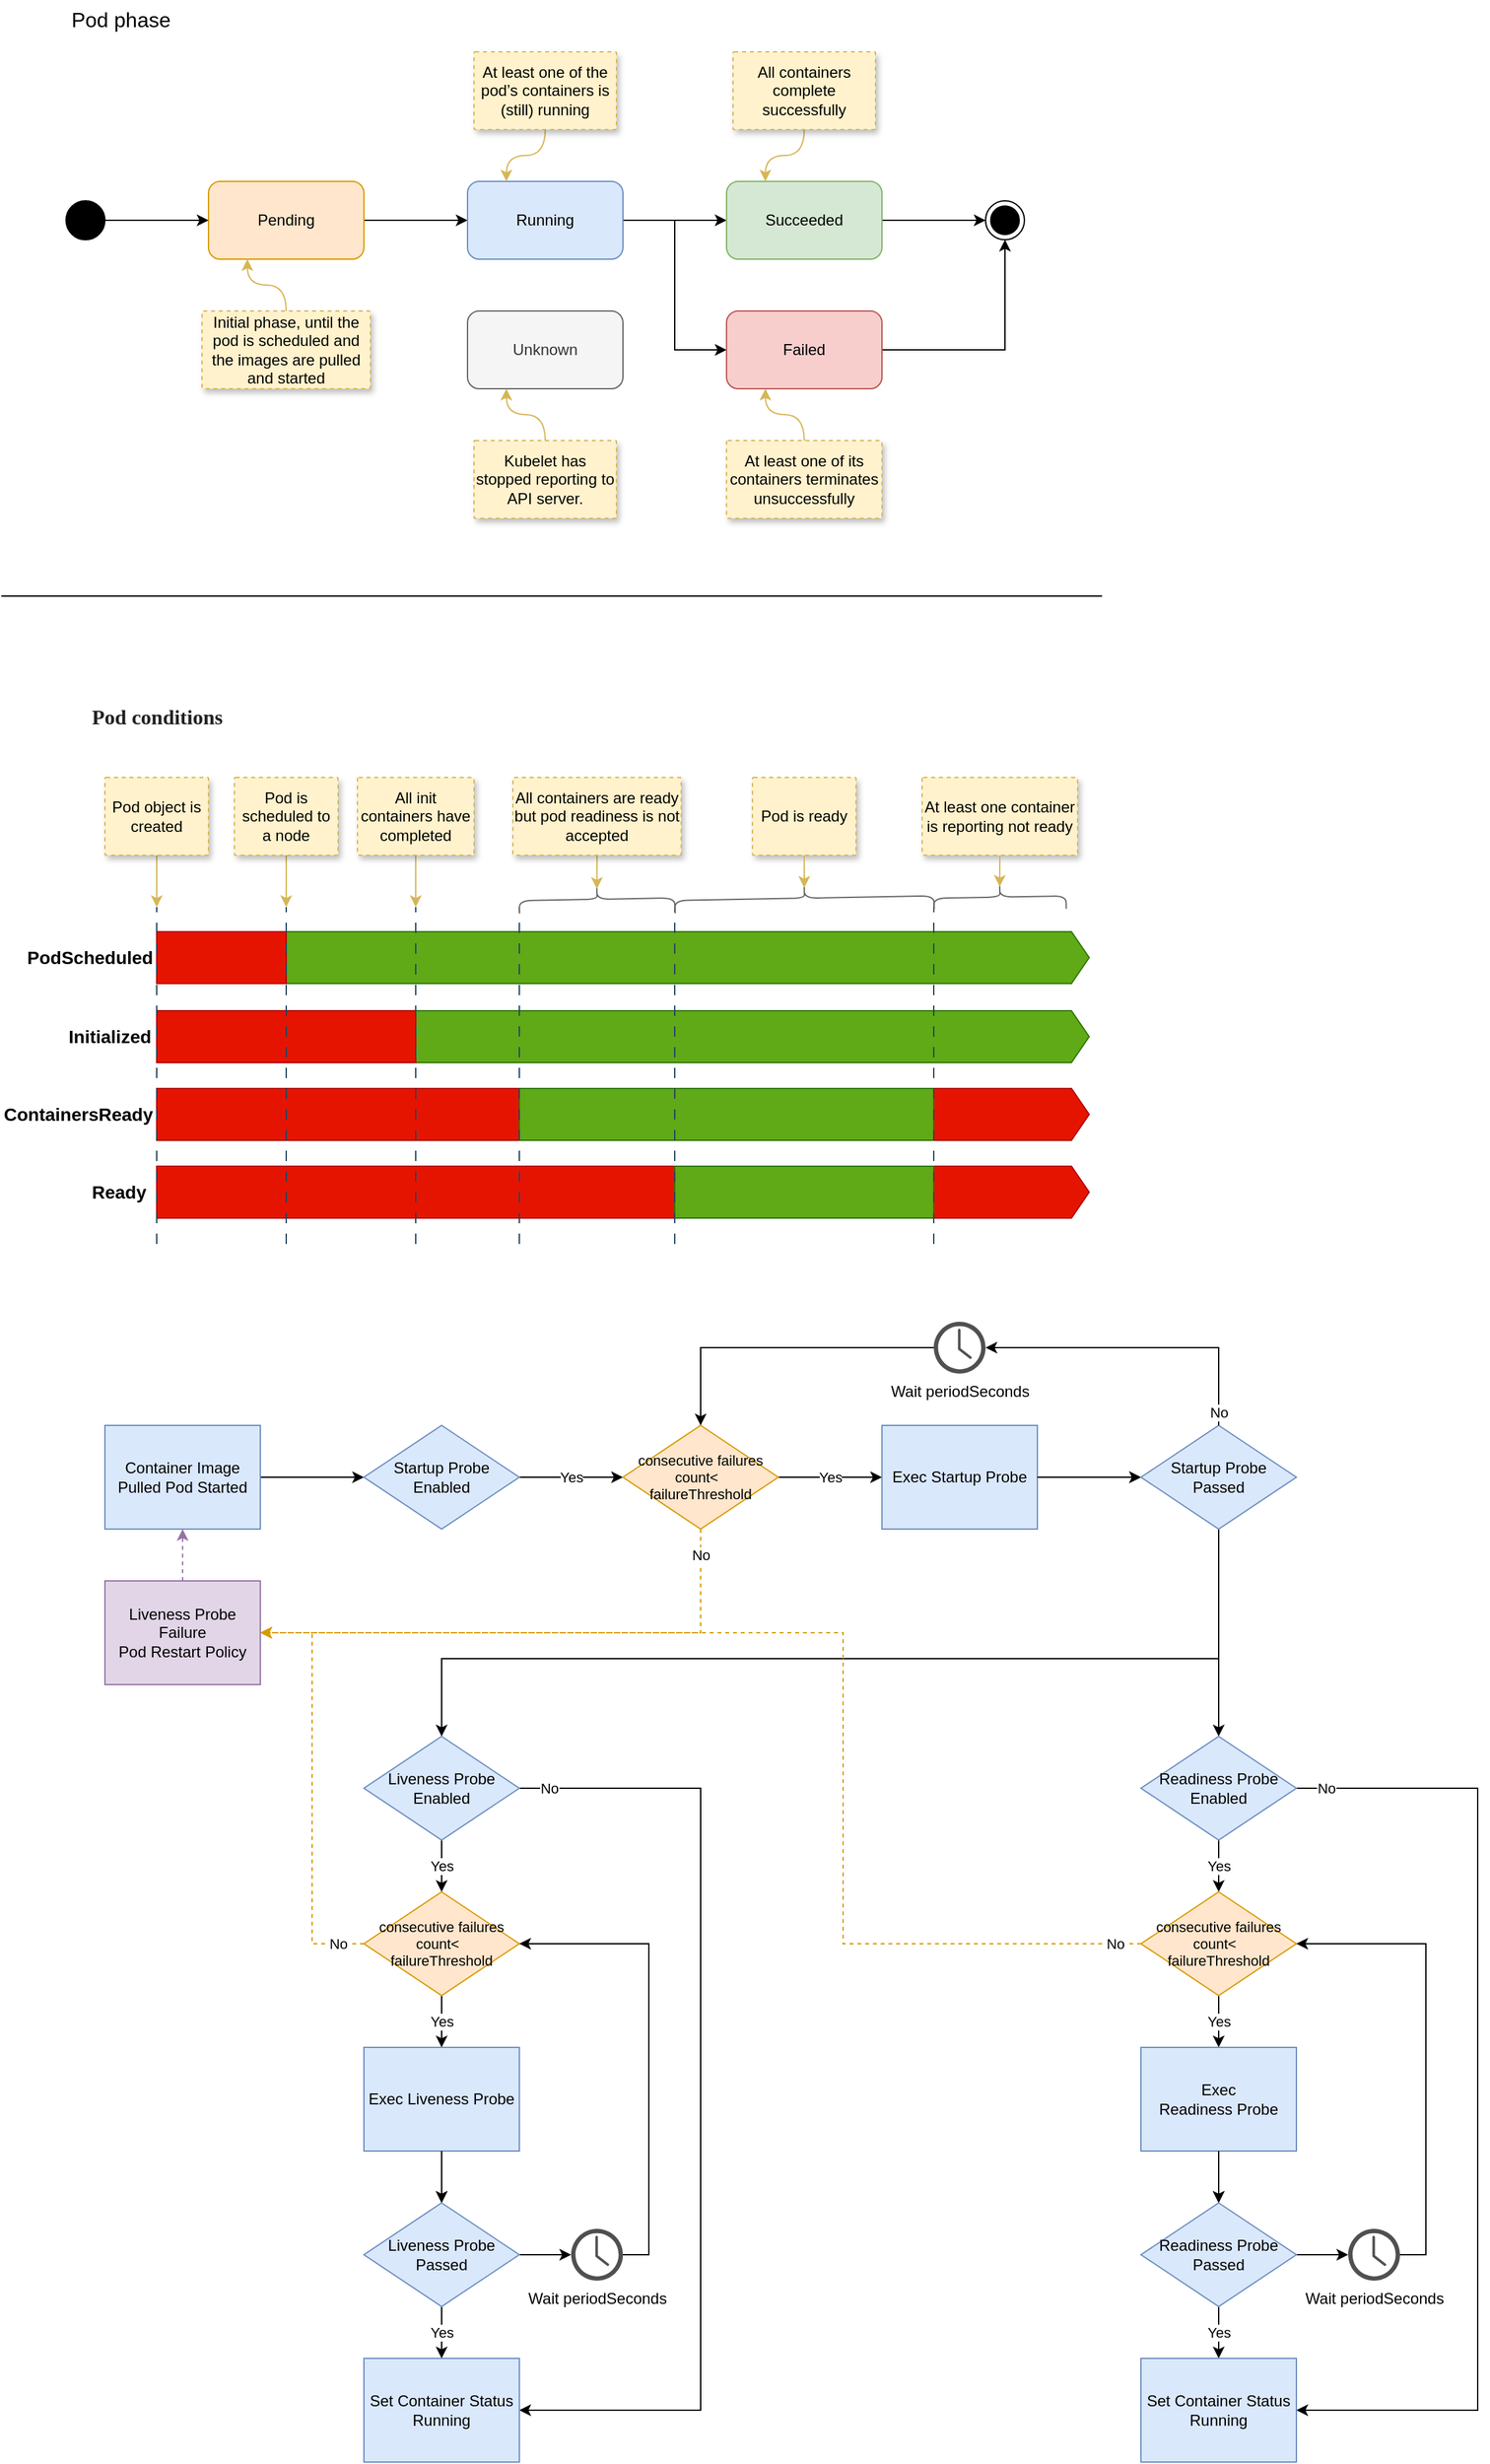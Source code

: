 <mxfile version="24.7.15" pages="4">
  <diagram id="Cg3med2xZghcu99_FKVx" name="Pod Lifecycle">
    <mxGraphModel dx="1434" dy="738" grid="1" gridSize="10" guides="1" tooltips="1" connect="1" arrows="1" fold="1" page="1" pageScale="1" pageWidth="850" pageHeight="1100" math="0" shadow="0">
      <root>
        <mxCell id="0" />
        <mxCell id="1" parent="0" />
        <mxCell id="kk9rK26gRCO-QS6rqZmE-5" value="" style="edgeStyle=orthogonalEdgeStyle;rounded=0;orthogonalLoop=1;jettySize=auto;html=1;" edge="1" parent="1" source="kk9rK26gRCO-QS6rqZmE-1" target="kk9rK26gRCO-QS6rqZmE-4">
          <mxGeometry relative="1" as="geometry" />
        </mxCell>
        <mxCell id="kk9rK26gRCO-QS6rqZmE-1" value="Pending" style="rounded=1;whiteSpace=wrap;html=1;fillColor=#ffe6cc;strokeColor=#d79b00;" vertex="1" parent="1">
          <mxGeometry x="160" y="160" width="120" height="60" as="geometry" />
        </mxCell>
        <mxCell id="kk9rK26gRCO-QS6rqZmE-3" style="edgeStyle=orthogonalEdgeStyle;rounded=0;orthogonalLoop=1;jettySize=auto;html=1;entryX=0;entryY=0.5;entryDx=0;entryDy=0;" edge="1" parent="1" source="kk9rK26gRCO-QS6rqZmE-2" target="kk9rK26gRCO-QS6rqZmE-1">
          <mxGeometry relative="1" as="geometry" />
        </mxCell>
        <mxCell id="kk9rK26gRCO-QS6rqZmE-2" value="" style="ellipse;fillColor=strokeColor;html=1;" vertex="1" parent="1">
          <mxGeometry x="50" y="175" width="30" height="30" as="geometry" />
        </mxCell>
        <mxCell id="kk9rK26gRCO-QS6rqZmE-7" value="" style="edgeStyle=orthogonalEdgeStyle;rounded=0;orthogonalLoop=1;jettySize=auto;html=1;" edge="1" parent="1" source="kk9rK26gRCO-QS6rqZmE-4" target="kk9rK26gRCO-QS6rqZmE-6">
          <mxGeometry relative="1" as="geometry" />
        </mxCell>
        <mxCell id="kk9rK26gRCO-QS6rqZmE-13" style="edgeStyle=orthogonalEdgeStyle;rounded=0;orthogonalLoop=1;jettySize=auto;html=1;exitX=1;exitY=0.5;exitDx=0;exitDy=0;entryX=0;entryY=0.5;entryDx=0;entryDy=0;" edge="1" parent="1" source="kk9rK26gRCO-QS6rqZmE-4" target="kk9rK26gRCO-QS6rqZmE-8">
          <mxGeometry relative="1" as="geometry" />
        </mxCell>
        <mxCell id="kk9rK26gRCO-QS6rqZmE-4" value="Running" style="rounded=1;whiteSpace=wrap;html=1;fillColor=#dae8fc;strokeColor=#6c8ebf;" vertex="1" parent="1">
          <mxGeometry x="360" y="160" width="120" height="60" as="geometry" />
        </mxCell>
        <mxCell id="kk9rK26gRCO-QS6rqZmE-11" style="edgeStyle=orthogonalEdgeStyle;rounded=0;orthogonalLoop=1;jettySize=auto;html=1;exitX=1;exitY=0.5;exitDx=0;exitDy=0;entryX=0;entryY=0.5;entryDx=0;entryDy=0;" edge="1" parent="1" source="kk9rK26gRCO-QS6rqZmE-6" target="kk9rK26gRCO-QS6rqZmE-10">
          <mxGeometry relative="1" as="geometry" />
        </mxCell>
        <mxCell id="kk9rK26gRCO-QS6rqZmE-6" value="Succeeded" style="rounded=1;whiteSpace=wrap;html=1;fillColor=#d5e8d4;strokeColor=#82b366;" vertex="1" parent="1">
          <mxGeometry x="560" y="160" width="120" height="60" as="geometry" />
        </mxCell>
        <mxCell id="kk9rK26gRCO-QS6rqZmE-12" style="edgeStyle=orthogonalEdgeStyle;rounded=0;orthogonalLoop=1;jettySize=auto;html=1;exitX=1;exitY=0.5;exitDx=0;exitDy=0;entryX=0.5;entryY=1;entryDx=0;entryDy=0;" edge="1" parent="1" source="kk9rK26gRCO-QS6rqZmE-8" target="kk9rK26gRCO-QS6rqZmE-10">
          <mxGeometry relative="1" as="geometry" />
        </mxCell>
        <mxCell id="kk9rK26gRCO-QS6rqZmE-8" value="Failed" style="rounded=1;whiteSpace=wrap;html=1;fillColor=#f8cecc;strokeColor=#b85450;" vertex="1" parent="1">
          <mxGeometry x="560" y="260" width="120" height="60" as="geometry" />
        </mxCell>
        <mxCell id="kk9rK26gRCO-QS6rqZmE-10" value="" style="ellipse;html=1;shape=endState;fillColor=strokeColor;" vertex="1" parent="1">
          <mxGeometry x="760" y="175" width="30" height="30" as="geometry" />
        </mxCell>
        <mxCell id="kk9rK26gRCO-QS6rqZmE-14" value="Unknown" style="rounded=1;whiteSpace=wrap;html=1;fillColor=#f5f5f5;strokeColor=#666666;fontColor=#333333;" vertex="1" parent="1">
          <mxGeometry x="360" y="260" width="120" height="60" as="geometry" />
        </mxCell>
        <mxCell id="y8JXo6KEphNk1zUVtCEy-6" style="edgeStyle=orthogonalEdgeStyle;rounded=0;orthogonalLoop=1;jettySize=auto;html=1;exitX=0.5;exitY=1;exitDx=0;exitDy=0;entryX=0.25;entryY=0;entryDx=0;entryDy=0;curved=1;fillColor=#fff2cc;strokeColor=#d6b656;" edge="1" parent="1" source="y8JXo6KEphNk1zUVtCEy-1" target="kk9rK26gRCO-QS6rqZmE-4">
          <mxGeometry relative="1" as="geometry" />
        </mxCell>
        <mxCell id="y8JXo6KEphNk1zUVtCEy-1" value="At least one of the pod’s containers is (still) running" style="strokeColor=#d6b656;shadow=1;strokeWidth=1;rounded=1;absoluteArcSize=1;arcSize=2;fillColor=#fff2cc;dashed=1;whiteSpace=wrap;" vertex="1" parent="1">
          <mxGeometry x="365" y="60" width="110" height="60" as="geometry" />
        </mxCell>
        <mxCell id="y8JXo6KEphNk1zUVtCEy-8" style="edgeStyle=orthogonalEdgeStyle;rounded=0;orthogonalLoop=1;jettySize=auto;html=1;exitX=0.5;exitY=1;exitDx=0;exitDy=0;entryX=0.25;entryY=0;entryDx=0;entryDy=0;curved=1;fillColor=#fff2cc;strokeColor=#d6b656;" edge="1" parent="1" source="y8JXo6KEphNk1zUVtCEy-7" target="kk9rK26gRCO-QS6rqZmE-6">
          <mxGeometry relative="1" as="geometry" />
        </mxCell>
        <mxCell id="y8JXo6KEphNk1zUVtCEy-7" value="All containers complete successfully" style="strokeColor=#d6b656;shadow=1;strokeWidth=1;rounded=1;absoluteArcSize=1;arcSize=2;fillColor=#fff2cc;dashed=1;whiteSpace=wrap;" vertex="1" parent="1">
          <mxGeometry x="565" y="60" width="110" height="60" as="geometry" />
        </mxCell>
        <mxCell id="y8JXo6KEphNk1zUVtCEy-9" style="edgeStyle=orthogonalEdgeStyle;rounded=0;orthogonalLoop=1;jettySize=auto;html=1;exitX=0.5;exitY=0;exitDx=0;exitDy=0;entryX=0.25;entryY=1;entryDx=0;entryDy=0;curved=1;fillColor=#fff2cc;strokeColor=#d6b656;" edge="1" parent="1" source="y8JXo6KEphNk1zUVtCEy-10" target="kk9rK26gRCO-QS6rqZmE-8">
          <mxGeometry relative="1" as="geometry">
            <mxPoint x="590" y="460" as="targetPoint" />
          </mxGeometry>
        </mxCell>
        <mxCell id="y8JXo6KEphNk1zUVtCEy-10" value="At least one of its containers terminates unsuccessfully" style="strokeColor=#d6b656;shadow=1;strokeWidth=1;rounded=1;absoluteArcSize=1;arcSize=2;fillColor=#fff2cc;dashed=1;whiteSpace=wrap;" vertex="1" parent="1">
          <mxGeometry x="560" y="360" width="120" height="60" as="geometry" />
        </mxCell>
        <mxCell id="y8JXo6KEphNk1zUVtCEy-11" style="edgeStyle=orthogonalEdgeStyle;rounded=0;orthogonalLoop=1;jettySize=auto;html=1;exitX=0.5;exitY=0;exitDx=0;exitDy=0;entryX=0.25;entryY=1;entryDx=0;entryDy=0;curved=1;fillColor=#fff2cc;strokeColor=#d6b656;" edge="1" parent="1" source="y8JXo6KEphNk1zUVtCEy-12" target="kk9rK26gRCO-QS6rqZmE-14">
          <mxGeometry relative="1" as="geometry">
            <mxPoint x="390" y="320" as="targetPoint" />
          </mxGeometry>
        </mxCell>
        <mxCell id="y8JXo6KEphNk1zUVtCEy-12" value="Kubelet has stopped reporting to API server." style="strokeColor=#d6b656;shadow=1;strokeWidth=1;rounded=1;absoluteArcSize=1;arcSize=2;fillColor=#fff2cc;dashed=1;whiteSpace=wrap;" vertex="1" parent="1">
          <mxGeometry x="365" y="360" width="110" height="60" as="geometry" />
        </mxCell>
        <mxCell id="y8JXo6KEphNk1zUVtCEy-13" style="edgeStyle=orthogonalEdgeStyle;rounded=0;orthogonalLoop=1;jettySize=auto;html=1;exitX=0.5;exitY=0;exitDx=0;exitDy=0;entryX=0.25;entryY=1;entryDx=0;entryDy=0;curved=1;fillColor=#fff2cc;strokeColor=#d6b656;" edge="1" parent="1" source="y8JXo6KEphNk1zUVtCEy-14" target="kk9rK26gRCO-QS6rqZmE-1">
          <mxGeometry relative="1" as="geometry">
            <mxPoint x="190" y="220" as="targetPoint" />
          </mxGeometry>
        </mxCell>
        <mxCell id="y8JXo6KEphNk1zUVtCEy-14" value="Initial phase, until the pod is scheduled and the images are pulled and started" style="strokeColor=#d6b656;shadow=1;strokeWidth=1;rounded=1;absoluteArcSize=1;arcSize=2;fillColor=#fff2cc;dashed=1;whiteSpace=wrap;" vertex="1" parent="1">
          <mxGeometry x="155" y="260" width="130" height="60" as="geometry" />
        </mxCell>
        <mxCell id="y8JXo6KEphNk1zUVtCEy-17" value="Pod phase" style="text;html=1;align=center;verticalAlign=middle;whiteSpace=wrap;rounded=0;fontSize=16;" vertex="1" parent="1">
          <mxGeometry x="35" y="20" width="115" height="30" as="geometry" />
        </mxCell>
        <mxCell id="y8JXo6KEphNk1zUVtCEy-19" value="" style="shape=singleArrow;whiteSpace=wrap;html=1;arrowWidth=1;arrowSize=0.019;fillColor=#60a917;strokeColor=#2D7600;fontColor=#ffffff;" vertex="1" parent="1">
          <mxGeometry x="120" y="739" width="720" height="40" as="geometry" />
        </mxCell>
        <mxCell id="y8JXo6KEphNk1zUVtCEy-20" value="" style="rounded=0;whiteSpace=wrap;html=1;fillColor=#e51400;fontColor=#ffffff;strokeColor=#B20000;" vertex="1" parent="1">
          <mxGeometry x="120" y="739" width="100" height="40" as="geometry" />
        </mxCell>
        <mxCell id="y8JXo6KEphNk1zUVtCEy-22" value="" style="shape=singleArrow;whiteSpace=wrap;html=1;arrowWidth=1;arrowSize=0.019;fillColor=#60a917;strokeColor=#2D7600;fontColor=#ffffff;" vertex="1" parent="1">
          <mxGeometry x="120" y="800" width="720" height="40" as="geometry" />
        </mxCell>
        <mxCell id="y8JXo6KEphNk1zUVtCEy-23" value="" style="rounded=0;whiteSpace=wrap;html=1;fillColor=#e51400;fontColor=#ffffff;strokeColor=#B20000;" vertex="1" parent="1">
          <mxGeometry x="120" y="800" width="200" height="40" as="geometry" />
        </mxCell>
        <mxCell id="y8JXo6KEphNk1zUVtCEy-24" value="" style="shape=singleArrow;whiteSpace=wrap;html=1;arrowWidth=1;arrowSize=0.019;fillColor=#e51400;strokeColor=#B20000;fontColor=#ffffff;" vertex="1" parent="1">
          <mxGeometry x="120" y="860" width="720" height="40" as="geometry" />
        </mxCell>
        <mxCell id="y8JXo6KEphNk1zUVtCEy-26" value="" style="shape=singleArrow;whiteSpace=wrap;html=1;arrowWidth=1;arrowSize=0.019;fillColor=#e51400;strokeColor=#B20000;fontColor=#ffffff;" vertex="1" parent="1">
          <mxGeometry x="120" y="920" width="720" height="40" as="geometry" />
        </mxCell>
        <mxCell id="y8JXo6KEphNk1zUVtCEy-28" value="" style="rounded=0;whiteSpace=wrap;html=1;fillColor=#60a917;fontColor=#ffffff;strokeColor=#2D7600;" vertex="1" parent="1">
          <mxGeometry x="400" y="860" width="320" height="40" as="geometry" />
        </mxCell>
        <mxCell id="y8JXo6KEphNk1zUVtCEy-29" value="" style="rounded=0;whiteSpace=wrap;html=1;fillColor=#60a917;fontColor=#ffffff;strokeColor=#2D7600;" vertex="1" parent="1">
          <mxGeometry x="520" y="920" width="200" height="40" as="geometry" />
        </mxCell>
        <mxCell id="y8JXo6KEphNk1zUVtCEy-35" value="" style="endArrow=none;html=1;rounded=0;dashed=1;dashPattern=8 8;fillColor=#bac8d3;strokeColor=#23445d;fontStyle=1" edge="1" parent="1">
          <mxGeometry width="50" height="50" relative="1" as="geometry">
            <mxPoint x="120" y="980" as="sourcePoint" />
            <mxPoint x="120" y="720" as="targetPoint" />
          </mxGeometry>
        </mxCell>
        <mxCell id="y8JXo6KEphNk1zUVtCEy-36" value="" style="endArrow=none;html=1;rounded=0;dashed=1;dashPattern=8 8;fillColor=#bac8d3;strokeColor=#23445d;" edge="1" parent="1">
          <mxGeometry width="50" height="50" relative="1" as="geometry">
            <mxPoint x="220" y="980" as="sourcePoint" />
            <mxPoint x="220" y="720" as="targetPoint" />
          </mxGeometry>
        </mxCell>
        <mxCell id="y8JXo6KEphNk1zUVtCEy-37" value="" style="endArrow=none;html=1;rounded=0;dashed=1;dashPattern=8 8;fillColor=#bac8d3;strokeColor=#23445d;" edge="1" parent="1">
          <mxGeometry width="50" height="50" relative="1" as="geometry">
            <mxPoint x="320" y="980" as="sourcePoint" />
            <mxPoint x="320" y="720" as="targetPoint" />
          </mxGeometry>
        </mxCell>
        <mxCell id="y8JXo6KEphNk1zUVtCEy-38" value="" style="endArrow=none;html=1;rounded=0;dashed=1;dashPattern=8 8;fillColor=#bac8d3;strokeColor=#23445d;" edge="1" parent="1">
          <mxGeometry width="50" height="50" relative="1" as="geometry">
            <mxPoint x="400" y="980" as="sourcePoint" />
            <mxPoint x="400" y="720" as="targetPoint" />
          </mxGeometry>
        </mxCell>
        <mxCell id="y8JXo6KEphNk1zUVtCEy-39" value="" style="endArrow=none;html=1;rounded=0;dashed=1;dashPattern=8 8;fillColor=#bac8d3;strokeColor=#23445d;" edge="1" parent="1">
          <mxGeometry width="50" height="50" relative="1" as="geometry">
            <mxPoint x="520" y="980" as="sourcePoint" />
            <mxPoint x="520" y="720" as="targetPoint" />
          </mxGeometry>
        </mxCell>
        <mxCell id="y8JXo6KEphNk1zUVtCEy-40" value="" style="endArrow=none;html=1;rounded=0;dashed=1;dashPattern=8 8;fillColor=#bac8d3;strokeColor=#23445d;" edge="1" parent="1">
          <mxGeometry width="50" height="50" relative="1" as="geometry">
            <mxPoint x="720" y="980" as="sourcePoint" />
            <mxPoint x="720" y="720" as="targetPoint" />
          </mxGeometry>
        </mxCell>
        <mxCell id="y8JXo6KEphNk1zUVtCEy-41" value="&lt;h5 style=&quot;box-sizing: border-box; -webkit-tap-highlight-color: rgba(0, 0, 0, 0); line-height: 1.2; margin: 0.2rem 0px 0.5rem; padding: 0px; color: rgb(34, 34, 34); text-rendering: optimizelegibility; font-size: 16px; text-align: start;&quot;&gt;Pod conditions&lt;/h5&gt;" style="text;html=1;align=center;verticalAlign=middle;whiteSpace=wrap;rounded=0;fontSize=16;fontFamily=Verdana;fontStyle=0" vertex="1" parent="1">
          <mxGeometry x="42.5" y="560" width="155" height="30" as="geometry" />
        </mxCell>
        <mxCell id="y8JXo6KEphNk1zUVtCEy-42" value="" style="endArrow=none;html=1;rounded=0;" edge="1" parent="1">
          <mxGeometry width="50" height="50" relative="1" as="geometry">
            <mxPoint y="480" as="sourcePoint" />
            <mxPoint x="850" y="480" as="targetPoint" />
          </mxGeometry>
        </mxCell>
        <mxCell id="y8JXo6KEphNk1zUVtCEy-43" value="PodScheduled" style="text;whiteSpace=wrap;html=1;fontSize=14;fontStyle=1" vertex="1" parent="1">
          <mxGeometry x="18" y="744" width="90" height="30" as="geometry" />
        </mxCell>
        <mxCell id="y8JXo6KEphNk1zUVtCEy-44" value="Initialized" style="text;whiteSpace=wrap;html=1;fontSize=14;fontStyle=1" vertex="1" parent="1">
          <mxGeometry x="50" y="805" width="70" height="30" as="geometry" />
        </mxCell>
        <mxCell id="y8JXo6KEphNk1zUVtCEy-45" value="ContainersReady" style="text;whiteSpace=wrap;html=1;fontSize=14;fontStyle=1" vertex="1" parent="1">
          <mxGeometry y="865" width="100" height="30" as="geometry" />
        </mxCell>
        <mxCell id="y8JXo6KEphNk1zUVtCEy-46" value="Ready" style="text;whiteSpace=wrap;html=1;fontSize=14;fontStyle=1" vertex="1" parent="1">
          <mxGeometry x="68" y="925" width="40" height="30" as="geometry" />
        </mxCell>
        <mxCell id="y8JXo6KEphNk1zUVtCEy-49" style="edgeStyle=orthogonalEdgeStyle;rounded=0;orthogonalLoop=1;jettySize=auto;html=1;exitX=0.5;exitY=1;exitDx=0;exitDy=0;curved=1;fillColor=#fff2cc;strokeColor=#d6b656;" edge="1" parent="1" source="y8JXo6KEphNk1zUVtCEy-50">
          <mxGeometry relative="1" as="geometry">
            <mxPoint x="120" y="720" as="targetPoint" />
          </mxGeometry>
        </mxCell>
        <mxCell id="y8JXo6KEphNk1zUVtCEy-50" value="Pod object is created" style="strokeColor=#d6b656;shadow=1;strokeWidth=1;rounded=1;absoluteArcSize=1;arcSize=2;fillColor=#fff2cc;dashed=1;whiteSpace=wrap;" vertex="1" parent="1">
          <mxGeometry x="80" y="620" width="80" height="60" as="geometry" />
        </mxCell>
        <mxCell id="y8JXo6KEphNk1zUVtCEy-52" style="edgeStyle=orthogonalEdgeStyle;rounded=0;orthogonalLoop=1;jettySize=auto;html=1;exitX=0.5;exitY=1;exitDx=0;exitDy=0;curved=1;fillColor=#fff2cc;strokeColor=#d6b656;" edge="1" parent="1" source="y8JXo6KEphNk1zUVtCEy-51">
          <mxGeometry relative="1" as="geometry">
            <mxPoint x="220" y="720" as="targetPoint" />
          </mxGeometry>
        </mxCell>
        <mxCell id="y8JXo6KEphNk1zUVtCEy-51" value="Pod is scheduled to a node" style="strokeColor=#d6b656;shadow=1;strokeWidth=1;rounded=1;absoluteArcSize=1;arcSize=2;fillColor=#fff2cc;dashed=1;whiteSpace=wrap;" vertex="1" parent="1">
          <mxGeometry x="180" y="620" width="80" height="60" as="geometry" />
        </mxCell>
        <mxCell id="y8JXo6KEphNk1zUVtCEy-54" style="edgeStyle=orthogonalEdgeStyle;rounded=0;orthogonalLoop=1;jettySize=auto;html=1;exitX=0.5;exitY=1;exitDx=0;exitDy=0;curved=1;fillColor=#fff2cc;strokeColor=#d6b656;" edge="1" parent="1" source="y8JXo6KEphNk1zUVtCEy-53">
          <mxGeometry relative="1" as="geometry">
            <mxPoint x="320" y="720" as="targetPoint" />
          </mxGeometry>
        </mxCell>
        <mxCell id="y8JXo6KEphNk1zUVtCEy-53" value="All init containers have completed" style="strokeColor=#d6b656;shadow=1;strokeWidth=1;rounded=1;absoluteArcSize=1;arcSize=2;fillColor=#fff2cc;dashed=1;whiteSpace=wrap;" vertex="1" parent="1">
          <mxGeometry x="275" y="620" width="90" height="60" as="geometry" />
        </mxCell>
        <mxCell id="y8JXo6KEphNk1zUVtCEy-56" style="edgeStyle=orthogonalEdgeStyle;rounded=0;orthogonalLoop=1;jettySize=auto;html=1;exitX=0.5;exitY=1;exitDx=0;exitDy=0;curved=1;fillColor=#fff2cc;strokeColor=#d6b656;entryX=0.1;entryY=0.5;entryDx=0;entryDy=0;entryPerimeter=0;" edge="1" parent="1" source="y8JXo6KEphNk1zUVtCEy-55" target="y8JXo6KEphNk1zUVtCEy-57">
          <mxGeometry relative="1" as="geometry">
            <mxPoint x="400" y="720" as="targetPoint" />
          </mxGeometry>
        </mxCell>
        <mxCell id="y8JXo6KEphNk1zUVtCEy-55" value="All containers are ready but pod readiness is not accepted" style="strokeColor=#d6b656;shadow=1;strokeWidth=1;rounded=1;absoluteArcSize=1;arcSize=2;fillColor=#fff2cc;dashed=1;whiteSpace=wrap;" vertex="1" parent="1">
          <mxGeometry x="395" y="620" width="130" height="60" as="geometry" />
        </mxCell>
        <mxCell id="y8JXo6KEphNk1zUVtCEy-57" value="" style="shape=curlyBracket;whiteSpace=wrap;html=1;rounded=1;labelPosition=left;verticalLabelPosition=middle;align=right;verticalAlign=middle;rotation=89;fillColor=#f5f5f5;fontColor=#333333;strokeColor=#666666;" vertex="1" parent="1">
          <mxGeometry x="450" y="654" width="20" height="120" as="geometry" />
        </mxCell>
        <mxCell id="y8JXo6KEphNk1zUVtCEy-59" value="" style="shape=curlyBracket;whiteSpace=wrap;html=1;rounded=1;labelPosition=left;verticalLabelPosition=middle;align=right;verticalAlign=middle;rotation=89;fillColor=#f5f5f5;fontColor=#333333;strokeColor=#666666;" vertex="1" parent="1">
          <mxGeometry x="610.16" y="613.12" width="20" height="200" as="geometry" />
        </mxCell>
        <mxCell id="y8JXo6KEphNk1zUVtCEy-60" value="Pod is ready" style="strokeColor=#d6b656;shadow=1;strokeWidth=1;rounded=1;absoluteArcSize=1;arcSize=2;fillColor=#fff2cc;dashed=1;whiteSpace=wrap;" vertex="1" parent="1">
          <mxGeometry x="580" y="620" width="80" height="60" as="geometry" />
        </mxCell>
        <mxCell id="y8JXo6KEphNk1zUVtCEy-61" style="edgeStyle=orthogonalEdgeStyle;rounded=0;orthogonalLoop=1;jettySize=auto;html=1;exitX=0.5;exitY=1;exitDx=0;exitDy=0;entryX=0.1;entryY=0.5;entryDx=0;entryDy=0;entryPerimeter=0;curved=1;fillColor=#fff2cc;strokeColor=#d6b656;" edge="1" parent="1" source="y8JXo6KEphNk1zUVtCEy-60" target="y8JXo6KEphNk1zUVtCEy-59">
          <mxGeometry relative="1" as="geometry" />
        </mxCell>
        <mxCell id="y8JXo6KEphNk1zUVtCEy-62" value="" style="shape=curlyBracket;whiteSpace=wrap;html=1;rounded=1;labelPosition=left;verticalLabelPosition=middle;align=right;verticalAlign=middle;rotation=89;fillColor=#f5f5f5;fontColor=#333333;strokeColor=#666666;" vertex="1" parent="1">
          <mxGeometry x="761.06" y="661.22" width="20" height="102.12" as="geometry" />
        </mxCell>
        <mxCell id="y8JXo6KEphNk1zUVtCEy-63" value="At least one container is reporting not ready" style="strokeColor=#d6b656;shadow=1;strokeWidth=1;rounded=1;absoluteArcSize=1;arcSize=2;fillColor=#fff2cc;dashed=1;whiteSpace=wrap;" vertex="1" parent="1">
          <mxGeometry x="711.06" y="620" width="120" height="60" as="geometry" />
        </mxCell>
        <mxCell id="y8JXo6KEphNk1zUVtCEy-64" style="edgeStyle=orthogonalEdgeStyle;rounded=0;orthogonalLoop=1;jettySize=auto;html=1;exitX=0.5;exitY=1;exitDx=0;exitDy=0;entryX=0.1;entryY=0.5;entryDx=0;entryDy=0;entryPerimeter=0;curved=1;fillColor=#fff2cc;strokeColor=#d6b656;" edge="1" parent="1" source="y8JXo6KEphNk1zUVtCEy-63" target="y8JXo6KEphNk1zUVtCEy-62">
          <mxGeometry relative="1" as="geometry" />
        </mxCell>
        <mxCell id="W-KvewqIf9sPadEiUFCe-3" value="" style="edgeStyle=orthogonalEdgeStyle;rounded=0;orthogonalLoop=1;jettySize=auto;html=1;" edge="1" parent="1" source="W-KvewqIf9sPadEiUFCe-1" target="W-KvewqIf9sPadEiUFCe-2">
          <mxGeometry relative="1" as="geometry" />
        </mxCell>
        <mxCell id="W-KvewqIf9sPadEiUFCe-1" value="Container Image Pulled Pod Started" style="rounded=0;whiteSpace=wrap;html=1;fillColor=#dae8fc;strokeColor=#6c8ebf;" vertex="1" parent="1">
          <mxGeometry x="80" y="1120" width="120" height="80" as="geometry" />
        </mxCell>
        <mxCell id="W-KvewqIf9sPadEiUFCe-5" value="Yes" style="edgeStyle=orthogonalEdgeStyle;rounded=0;orthogonalLoop=1;jettySize=auto;html=1;" edge="1" parent="1" source="W-KvewqIf9sPadEiUFCe-2" target="W-KvewqIf9sPadEiUFCe-4">
          <mxGeometry relative="1" as="geometry" />
        </mxCell>
        <mxCell id="W-KvewqIf9sPadEiUFCe-2" value="Startup Probe&lt;div&gt;Enabled&lt;/div&gt;" style="rhombus;whiteSpace=wrap;html=1;fillColor=#dae8fc;strokeColor=#6c8ebf;rounded=0;" vertex="1" parent="1">
          <mxGeometry x="280" y="1120" width="120" height="80" as="geometry" />
        </mxCell>
        <mxCell id="W-KvewqIf9sPadEiUFCe-8" value="No" style="edgeStyle=orthogonalEdgeStyle;rounded=0;orthogonalLoop=1;jettySize=auto;html=1;entryX=1;entryY=0.5;entryDx=0;entryDy=0;exitX=0.5;exitY=1;exitDx=0;exitDy=0;fillColor=#ffe6cc;strokeColor=#d79b00;dashed=1;" edge="1" parent="1" source="W-KvewqIf9sPadEiUFCe-4" target="6_YqPHGX5uMxlj1HolwQ-1">
          <mxGeometry x="-0.905" relative="1" as="geometry">
            <mxPoint x="540" y="1240" as="targetPoint" />
            <mxPoint as="offset" />
          </mxGeometry>
        </mxCell>
        <mxCell id="W-KvewqIf9sPadEiUFCe-11" value="Yes" style="edgeStyle=orthogonalEdgeStyle;rounded=0;orthogonalLoop=1;jettySize=auto;html=1;" edge="1" parent="1" source="W-KvewqIf9sPadEiUFCe-4" target="W-KvewqIf9sPadEiUFCe-10">
          <mxGeometry relative="1" as="geometry" />
        </mxCell>
        <mxCell id="W-KvewqIf9sPadEiUFCe-4" value="&lt;div style=&quot;font-size: 11px;&quot;&gt;&lt;span style=&quot;color: rgba(0, 0, 0, 0); font-family: monospace; font-size: 0px; text-align: start; text-wrap: nowrap;&quot;&gt;%3CmxGraphModel%3E%3Croot%3E%3CmxCell%20id%3D%220%22%2F%3E%3CmxCell%20id%3D%221%22%20parent%3D%220%22%2F%3E%3CmxCell%20id%3D%222%22%20value%3D%22%26lt%3Bdiv%26gt%3BStartup%20Probe%20Failure%26lt%3B%2Fdiv%26gt%3BPod%20Restart%20Policy%22%20style%3D%22whiteSpace%3Dwrap%3Bhtml%3D1%3BfillColor%3D%23e1d5e7%3BstrokeColor%3D%239673a6%3Brounded%3D0%3B%22%20vertex%3D%221%22%20parent%3D%221%22%3E%3CmxGeometry%20x%3D%22480%22%20y%3D%221240%22%20width%3D%22120%22%20height%3D%2280%22%20as%3D%22geometry%22%2F%3E%3C%2FmxCell%3E%3C%2Froot%3E%3C%2FmxGraphModel%3E&lt;/span&gt;&lt;span style=&quot;background-color: initial;&quot;&gt;consecutive&lt;/span&gt;&lt;span style=&quot;background-color: initial;&quot;&gt;&amp;nbsp;failures count&amp;lt;&amp;nbsp;&amp;nbsp;&lt;/span&gt;&lt;/div&gt;&lt;div style=&quot;font-size: 11px;&quot;&gt;&lt;span style=&quot;background-color: initial;&quot;&gt;failureThreshold&lt;/span&gt;&lt;/div&gt;" style="rhombus;whiteSpace=wrap;html=1;fillColor=#ffe6cc;strokeColor=#d79b00;rounded=0;fontSize=11;" vertex="1" parent="1">
          <mxGeometry x="480" y="1120" width="120" height="80" as="geometry" />
        </mxCell>
        <mxCell id="W-KvewqIf9sPadEiUFCe-17" value="" style="edgeStyle=orthogonalEdgeStyle;rounded=0;orthogonalLoop=1;jettySize=auto;html=1;" edge="1" parent="1" source="W-KvewqIf9sPadEiUFCe-10" target="W-KvewqIf9sPadEiUFCe-16">
          <mxGeometry relative="1" as="geometry" />
        </mxCell>
        <mxCell id="W-KvewqIf9sPadEiUFCe-10" value="Exec Startup Probe" style="whiteSpace=wrap;html=1;fillColor=#dae8fc;strokeColor=#6c8ebf;rounded=0;" vertex="1" parent="1">
          <mxGeometry x="680" y="1120" width="120" height="80" as="geometry" />
        </mxCell>
        <mxCell id="W-KvewqIf9sPadEiUFCe-21" style="edgeStyle=orthogonalEdgeStyle;rounded=0;orthogonalLoop=1;jettySize=auto;html=1;exitX=0;exitY=0.5;exitDx=0;exitDy=0;exitPerimeter=0;entryX=0.5;entryY=0;entryDx=0;entryDy=0;" edge="1" parent="1" source="W-KvewqIf9sPadEiUFCe-14" target="W-KvewqIf9sPadEiUFCe-4">
          <mxGeometry relative="1" as="geometry" />
        </mxCell>
        <mxCell id="W-KvewqIf9sPadEiUFCe-14" value="Wait periodSeconds" style="sketch=0;pointerEvents=1;shadow=0;dashed=0;html=1;strokeColor=none;fillColor=#505050;labelPosition=center;verticalLabelPosition=bottom;verticalAlign=top;outlineConnect=0;align=center;shape=mxgraph.office.concepts.clock;points=[[0,0.5,0,0,0],[1,0.5,0,0,0]];" vertex="1" parent="1">
          <mxGeometry x="720" y="1040" width="40" height="40" as="geometry" />
        </mxCell>
        <mxCell id="W-KvewqIf9sPadEiUFCe-18" value="" style="edgeStyle=orthogonalEdgeStyle;rounded=0;orthogonalLoop=1;jettySize=auto;html=1;" edge="1" parent="1" source="W-KvewqIf9sPadEiUFCe-10" target="W-KvewqIf9sPadEiUFCe-16">
          <mxGeometry relative="1" as="geometry">
            <mxPoint x="800" y="1160" as="sourcePoint" />
            <mxPoint x="990" y="1160" as="targetPoint" />
          </mxGeometry>
        </mxCell>
        <mxCell id="W-KvewqIf9sPadEiUFCe-33" style="edgeStyle=orthogonalEdgeStyle;rounded=0;orthogonalLoop=1;jettySize=auto;html=1;exitX=0.5;exitY=1;exitDx=0;exitDy=0;" edge="1" parent="1" source="W-KvewqIf9sPadEiUFCe-16" target="W-KvewqIf9sPadEiUFCe-23">
          <mxGeometry relative="1" as="geometry">
            <Array as="points">
              <mxPoint x="940" y="1300" />
              <mxPoint x="340" y="1300" />
            </Array>
          </mxGeometry>
        </mxCell>
        <mxCell id="mnItOsvcZJhyQz4BwQau-17" style="edgeStyle=orthogonalEdgeStyle;rounded=0;orthogonalLoop=1;jettySize=auto;html=1;exitX=0.5;exitY=1;exitDx=0;exitDy=0;" edge="1" parent="1" source="W-KvewqIf9sPadEiUFCe-16" target="mnItOsvcZJhyQz4BwQau-3">
          <mxGeometry relative="1" as="geometry" />
        </mxCell>
        <mxCell id="W-KvewqIf9sPadEiUFCe-16" value="Startup Probe&lt;div&gt;Passed&lt;/div&gt;" style="rhombus;whiteSpace=wrap;html=1;fillColor=#dae8fc;strokeColor=#6c8ebf;rounded=0;" vertex="1" parent="1">
          <mxGeometry x="880" y="1120" width="120" height="80" as="geometry" />
        </mxCell>
        <mxCell id="W-KvewqIf9sPadEiUFCe-20" value="No" style="edgeStyle=orthogonalEdgeStyle;rounded=0;orthogonalLoop=1;jettySize=auto;html=1;exitX=0.5;exitY=0;exitDx=0;exitDy=0;entryX=1;entryY=0.5;entryDx=0;entryDy=0;entryPerimeter=0;" edge="1" parent="1" source="W-KvewqIf9sPadEiUFCe-16" target="W-KvewqIf9sPadEiUFCe-14">
          <mxGeometry x="-0.917" relative="1" as="geometry">
            <mxPoint as="offset" />
          </mxGeometry>
        </mxCell>
        <mxCell id="W-KvewqIf9sPadEiUFCe-22" value="Yes" style="edgeStyle=orthogonalEdgeStyle;rounded=0;orthogonalLoop=1;jettySize=auto;html=1;" edge="1" parent="1" source="W-KvewqIf9sPadEiUFCe-23" target="W-KvewqIf9sPadEiUFCe-25">
          <mxGeometry relative="1" as="geometry" />
        </mxCell>
        <mxCell id="Ved_f4yWW4bXe_7wR4Sq-1" value="No" style="edgeStyle=orthogonalEdgeStyle;rounded=0;orthogonalLoop=1;jettySize=auto;html=1;exitX=1;exitY=0.5;exitDx=0;exitDy=0;entryX=1;entryY=0.5;entryDx=0;entryDy=0;" edge="1" parent="1" source="W-KvewqIf9sPadEiUFCe-23" target="W-KvewqIf9sPadEiUFCe-34">
          <mxGeometry x="-0.94" relative="1" as="geometry">
            <Array as="points">
              <mxPoint x="540" y="1400" />
              <mxPoint x="540" y="1880" />
            </Array>
            <mxPoint as="offset" />
          </mxGeometry>
        </mxCell>
        <mxCell id="W-KvewqIf9sPadEiUFCe-23" value="Liveness Probe&lt;div&gt;Enabled&lt;/div&gt;" style="rhombus;whiteSpace=wrap;html=1;fillColor=#dae8fc;strokeColor=#6c8ebf;rounded=0;" vertex="1" parent="1">
          <mxGeometry x="280" y="1360" width="120" height="80" as="geometry" />
        </mxCell>
        <mxCell id="W-KvewqIf9sPadEiUFCe-24" value="Yes" style="edgeStyle=orthogonalEdgeStyle;rounded=0;orthogonalLoop=1;jettySize=auto;html=1;" edge="1" parent="1" source="W-KvewqIf9sPadEiUFCe-25" target="W-KvewqIf9sPadEiUFCe-27">
          <mxGeometry relative="1" as="geometry" />
        </mxCell>
        <mxCell id="6_YqPHGX5uMxlj1HolwQ-2" value="No" style="edgeStyle=orthogonalEdgeStyle;rounded=0;orthogonalLoop=1;jettySize=auto;html=1;entryX=1;entryY=0.5;entryDx=0;entryDy=0;fillColor=#ffe6cc;strokeColor=#d79b00;dashed=1;" edge="1" parent="1" source="W-KvewqIf9sPadEiUFCe-25" target="6_YqPHGX5uMxlj1HolwQ-1">
          <mxGeometry x="-0.875" relative="1" as="geometry">
            <mxPoint as="offset" />
          </mxGeometry>
        </mxCell>
        <mxCell id="W-KvewqIf9sPadEiUFCe-25" value="&lt;div style=&quot;font-size: 11px;&quot;&gt;&lt;div&gt;&lt;span style=&quot;color: rgba(0, 0, 0, 0); font-family: monospace; font-size: 0px; text-align: start; text-wrap: nowrap;&quot;&gt;%3CmxGraphModel%3E%3Croot%3E%3CmxCell%20id%3D%220%22%2F%3E%3CmxCell%20id%3D%221%22%20parent%3D%220%22%2F%3E%3CmxCell%20id%3D%222%22%20value%3D%22%26lt%3Bdiv%26gt%3BStartup%20Probe%20Failure%26lt%3B%2Fdiv%26gt%3BPod%20Restart%20Policy%22%20style%3D%22whiteSpace%3Dwrap%3Bhtml%3D1%3BfillColor%3D%23e1d5e7%3BstrokeColor%3D%239673a6%3Brounded%3D0%3B%22%20vertex%3D%221%22%20parent%3D%221%22%3E%3CmxGeometry%20x%3D%22480%22%20y%3D%221240%22%20width%3D%22120%22%20height%3D%2280%22%20as%3D%22geometry%22%2F%3E%3C%2FmxCell%3E%3C%2Froot%3E%3C%2FmxGraphModel%3E&lt;/span&gt;&lt;span style=&quot;background-color: initial;&quot;&gt;consecutive&lt;/span&gt;&lt;span style=&quot;background-color: initial;&quot;&gt;&amp;nbsp;failures count&amp;lt;&amp;nbsp;&amp;nbsp;&lt;/span&gt;&lt;/div&gt;&lt;div&gt;&lt;span style=&quot;background-color: initial;&quot;&gt;failureThreshold&lt;/span&gt;&lt;/div&gt;&lt;/div&gt;" style="rhombus;whiteSpace=wrap;html=1;fillColor=#ffe6cc;strokeColor=#d79b00;rounded=0;fontSize=11;" vertex="1" parent="1">
          <mxGeometry x="280" y="1480" width="120" height="80" as="geometry" />
        </mxCell>
        <mxCell id="W-KvewqIf9sPadEiUFCe-26" value="" style="edgeStyle=orthogonalEdgeStyle;rounded=0;orthogonalLoop=1;jettySize=auto;html=1;" edge="1" parent="1" source="W-KvewqIf9sPadEiUFCe-27" target="W-KvewqIf9sPadEiUFCe-31">
          <mxGeometry relative="1" as="geometry" />
        </mxCell>
        <mxCell id="Ved_f4yWW4bXe_7wR4Sq-3" style="edgeStyle=orthogonalEdgeStyle;rounded=0;orthogonalLoop=1;jettySize=auto;html=1;exitX=1;exitY=0.5;exitDx=0;exitDy=0;entryX=0;entryY=0.5;entryDx=0;entryDy=0;entryPerimeter=0;" edge="1" parent="1" source="W-KvewqIf9sPadEiUFCe-31" target="W-KvewqIf9sPadEiUFCe-29">
          <mxGeometry relative="1" as="geometry">
            <mxPoint x="760" y="1300" as="targetPoint" />
          </mxGeometry>
        </mxCell>
        <mxCell id="W-KvewqIf9sPadEiUFCe-27" value="Exec Liveness Probe" style="whiteSpace=wrap;html=1;fillColor=#dae8fc;strokeColor=#6c8ebf;rounded=0;" vertex="1" parent="1">
          <mxGeometry x="280" y="1600" width="120" height="80" as="geometry" />
        </mxCell>
        <mxCell id="W-KvewqIf9sPadEiUFCe-28" style="edgeStyle=orthogonalEdgeStyle;rounded=0;orthogonalLoop=1;jettySize=auto;html=1;entryX=1;entryY=0.5;entryDx=0;entryDy=0;exitX=1;exitY=0.5;exitDx=0;exitDy=0;exitPerimeter=0;" edge="1" parent="1" source="W-KvewqIf9sPadEiUFCe-29" target="W-KvewqIf9sPadEiUFCe-25">
          <mxGeometry relative="1" as="geometry" />
        </mxCell>
        <mxCell id="W-KvewqIf9sPadEiUFCe-29" value="Wait periodSeconds" style="sketch=0;pointerEvents=1;shadow=0;dashed=0;html=1;strokeColor=none;fillColor=#505050;labelPosition=center;verticalLabelPosition=bottom;verticalAlign=top;outlineConnect=0;align=center;shape=mxgraph.office.concepts.clock;points=[[0,0.5,0,0,0],[1,0.5,0,0,0]];" vertex="1" parent="1">
          <mxGeometry x="440" y="1740" width="40" height="40" as="geometry" />
        </mxCell>
        <mxCell id="W-KvewqIf9sPadEiUFCe-30" value="" style="edgeStyle=orthogonalEdgeStyle;rounded=0;orthogonalLoop=1;jettySize=auto;html=1;" edge="1" parent="1" source="W-KvewqIf9sPadEiUFCe-27" target="W-KvewqIf9sPadEiUFCe-31">
          <mxGeometry relative="1" as="geometry">
            <mxPoint x="800" y="1400" as="sourcePoint" />
            <mxPoint x="990" y="1400" as="targetPoint" />
          </mxGeometry>
        </mxCell>
        <mxCell id="W-KvewqIf9sPadEiUFCe-35" value="Yes" style="edgeStyle=orthogonalEdgeStyle;rounded=0;orthogonalLoop=1;jettySize=auto;html=1;" edge="1" parent="1" source="W-KvewqIf9sPadEiUFCe-31" target="W-KvewqIf9sPadEiUFCe-34">
          <mxGeometry relative="1" as="geometry" />
        </mxCell>
        <mxCell id="W-KvewqIf9sPadEiUFCe-31" value="Liveness Probe&lt;div&gt;Passed&lt;/div&gt;" style="rhombus;whiteSpace=wrap;html=1;fillColor=#dae8fc;strokeColor=#6c8ebf;rounded=0;" vertex="1" parent="1">
          <mxGeometry x="280" y="1720" width="120" height="80" as="geometry" />
        </mxCell>
        <mxCell id="W-KvewqIf9sPadEiUFCe-34" value="Set Container Status Running" style="whiteSpace=wrap;html=1;fillColor=#dae8fc;strokeColor=#6c8ebf;rounded=0;" vertex="1" parent="1">
          <mxGeometry x="280" y="1840" width="120" height="80" as="geometry" />
        </mxCell>
        <mxCell id="6_YqPHGX5uMxlj1HolwQ-3" style="edgeStyle=orthogonalEdgeStyle;rounded=0;orthogonalLoop=1;jettySize=auto;html=1;exitX=0.5;exitY=0;exitDx=0;exitDy=0;entryX=0.5;entryY=1;entryDx=0;entryDy=0;dashed=1;fillColor=#e1d5e7;strokeColor=#9673a6;" edge="1" parent="1" source="6_YqPHGX5uMxlj1HolwQ-1" target="W-KvewqIf9sPadEiUFCe-1">
          <mxGeometry relative="1" as="geometry" />
        </mxCell>
        <mxCell id="6_YqPHGX5uMxlj1HolwQ-1" value="&lt;div&gt;Liveness Probe Failure&lt;/div&gt;Pod Restart Policy" style="whiteSpace=wrap;html=1;fillColor=#e1d5e7;strokeColor=#9673a6;rounded=0;" vertex="1" parent="1">
          <mxGeometry x="80" y="1240" width="120" height="80" as="geometry" />
        </mxCell>
        <mxCell id="mnItOsvcZJhyQz4BwQau-1" value="Yes" style="edgeStyle=orthogonalEdgeStyle;rounded=0;orthogonalLoop=1;jettySize=auto;html=1;" edge="1" parent="1" source="mnItOsvcZJhyQz4BwQau-3" target="mnItOsvcZJhyQz4BwQau-6">
          <mxGeometry relative="1" as="geometry" />
        </mxCell>
        <mxCell id="mnItOsvcZJhyQz4BwQau-2" value="No" style="edgeStyle=orthogonalEdgeStyle;rounded=0;orthogonalLoop=1;jettySize=auto;html=1;exitX=1;exitY=0.5;exitDx=0;exitDy=0;entryX=1;entryY=0.5;entryDx=0;entryDy=0;" edge="1" parent="1" source="mnItOsvcZJhyQz4BwQau-3" target="mnItOsvcZJhyQz4BwQau-15">
          <mxGeometry x="-0.94" relative="1" as="geometry">
            <Array as="points">
              <mxPoint x="1140" y="1400" />
              <mxPoint x="1140" y="1880" />
            </Array>
            <mxPoint as="offset" />
          </mxGeometry>
        </mxCell>
        <mxCell id="mnItOsvcZJhyQz4BwQau-3" value="Readiness Probe&lt;div&gt;Enabled&lt;/div&gt;" style="rhombus;whiteSpace=wrap;html=1;fillColor=#dae8fc;strokeColor=#6c8ebf;rounded=0;" vertex="1" parent="1">
          <mxGeometry x="880" y="1360" width="120" height="80" as="geometry" />
        </mxCell>
        <mxCell id="mnItOsvcZJhyQz4BwQau-4" value="Yes" style="edgeStyle=orthogonalEdgeStyle;rounded=0;orthogonalLoop=1;jettySize=auto;html=1;" edge="1" parent="1" source="mnItOsvcZJhyQz4BwQau-6" target="mnItOsvcZJhyQz4BwQau-9">
          <mxGeometry relative="1" as="geometry" />
        </mxCell>
        <mxCell id="mnItOsvcZJhyQz4BwQau-5" value="No" style="edgeStyle=orthogonalEdgeStyle;rounded=0;orthogonalLoop=1;jettySize=auto;html=1;entryX=1;entryY=0.5;entryDx=0;entryDy=0;fillColor=#ffe6cc;strokeColor=#d79b00;dashed=1;exitX=0;exitY=0.5;exitDx=0;exitDy=0;" edge="1" parent="1" source="mnItOsvcZJhyQz4BwQau-6" target="6_YqPHGX5uMxlj1HolwQ-1">
          <mxGeometry x="-0.957" relative="1" as="geometry">
            <mxPoint x="800" y="1560" as="targetPoint" />
            <Array as="points">
              <mxPoint x="650" y="1520" />
              <mxPoint x="650" y="1280" />
            </Array>
            <mxPoint as="offset" />
          </mxGeometry>
        </mxCell>
        <mxCell id="mnItOsvcZJhyQz4BwQau-6" value="&lt;div style=&quot;font-size: 11px;&quot;&gt;&lt;div&gt;&lt;span style=&quot;color: rgba(0, 0, 0, 0); font-family: monospace; font-size: 0px; text-align: start; text-wrap: nowrap;&quot;&gt;%3CmxGraphModel%3E%3Croot%3E%3CmxCell%20id%3D%220%22%2F%3E%3CmxCell%20id%3D%221%22%20parent%3D%220%22%2F%3E%3CmxCell%20id%3D%222%22%20value%3D%22%26lt%3Bdiv%26gt%3BStartup%20Probe%20Failure%26lt%3B%2Fdiv%26gt%3BPod%20Restart%20Policy%22%20style%3D%22whiteSpace%3Dwrap%3Bhtml%3D1%3BfillColor%3D%23e1d5e7%3BstrokeColor%3D%239673a6%3Brounded%3D0%3B%22%20vertex%3D%221%22%20parent%3D%221%22%3E%3CmxGeometry%20x%3D%22480%22%20y%3D%221240%22%20width%3D%22120%22%20height%3D%2280%22%20as%3D%22geometry%22%2F%3E%3C%2FmxCell%3E%3C%2Froot%3E%3C%2FmxGraphModel%3E&lt;/span&gt;&lt;span style=&quot;background-color: initial;&quot;&gt;consecutive&lt;/span&gt;&lt;span style=&quot;background-color: initial;&quot;&gt;&amp;nbsp;failures count&amp;lt;&amp;nbsp;&amp;nbsp;&lt;/span&gt;&lt;/div&gt;&lt;div&gt;&lt;span style=&quot;background-color: initial;&quot;&gt;failureThreshold&lt;/span&gt;&lt;/div&gt;&lt;/div&gt;" style="rhombus;whiteSpace=wrap;html=1;fillColor=#ffe6cc;strokeColor=#d79b00;rounded=0;fontSize=11;" vertex="1" parent="1">
          <mxGeometry x="880" y="1480" width="120" height="80" as="geometry" />
        </mxCell>
        <mxCell id="mnItOsvcZJhyQz4BwQau-7" value="" style="edgeStyle=orthogonalEdgeStyle;rounded=0;orthogonalLoop=1;jettySize=auto;html=1;" edge="1" parent="1" source="mnItOsvcZJhyQz4BwQau-9" target="mnItOsvcZJhyQz4BwQau-14">
          <mxGeometry relative="1" as="geometry" />
        </mxCell>
        <mxCell id="mnItOsvcZJhyQz4BwQau-8" style="edgeStyle=orthogonalEdgeStyle;rounded=0;orthogonalLoop=1;jettySize=auto;html=1;exitX=1;exitY=0.5;exitDx=0;exitDy=0;entryX=0;entryY=0.5;entryDx=0;entryDy=0;entryPerimeter=0;" edge="1" parent="1" source="mnItOsvcZJhyQz4BwQau-14" target="mnItOsvcZJhyQz4BwQau-11">
          <mxGeometry relative="1" as="geometry">
            <mxPoint x="1360" y="1300" as="targetPoint" />
          </mxGeometry>
        </mxCell>
        <mxCell id="mnItOsvcZJhyQz4BwQau-9" value="Exec Readiness&amp;nbsp;Probe" style="whiteSpace=wrap;html=1;fillColor=#dae8fc;strokeColor=#6c8ebf;rounded=0;" vertex="1" parent="1">
          <mxGeometry x="880" y="1600" width="120" height="80" as="geometry" />
        </mxCell>
        <mxCell id="mnItOsvcZJhyQz4BwQau-10" style="edgeStyle=orthogonalEdgeStyle;rounded=0;orthogonalLoop=1;jettySize=auto;html=1;entryX=1;entryY=0.5;entryDx=0;entryDy=0;exitX=1;exitY=0.5;exitDx=0;exitDy=0;exitPerimeter=0;" edge="1" parent="1" source="mnItOsvcZJhyQz4BwQau-11" target="mnItOsvcZJhyQz4BwQau-6">
          <mxGeometry relative="1" as="geometry" />
        </mxCell>
        <mxCell id="mnItOsvcZJhyQz4BwQau-11" value="Wait periodSeconds" style="sketch=0;pointerEvents=1;shadow=0;dashed=0;html=1;strokeColor=none;fillColor=#505050;labelPosition=center;verticalLabelPosition=bottom;verticalAlign=top;outlineConnect=0;align=center;shape=mxgraph.office.concepts.clock;points=[[0,0.5,0,0,0],[1,0.5,0,0,0]];" vertex="1" parent="1">
          <mxGeometry x="1040" y="1740" width="40" height="40" as="geometry" />
        </mxCell>
        <mxCell id="mnItOsvcZJhyQz4BwQau-12" value="" style="edgeStyle=orthogonalEdgeStyle;rounded=0;orthogonalLoop=1;jettySize=auto;html=1;" edge="1" parent="1" source="mnItOsvcZJhyQz4BwQau-9" target="mnItOsvcZJhyQz4BwQau-14">
          <mxGeometry relative="1" as="geometry">
            <mxPoint x="1400" y="1400" as="sourcePoint" />
            <mxPoint x="1590" y="1400" as="targetPoint" />
          </mxGeometry>
        </mxCell>
        <mxCell id="mnItOsvcZJhyQz4BwQau-13" value="Yes" style="edgeStyle=orthogonalEdgeStyle;rounded=0;orthogonalLoop=1;jettySize=auto;html=1;" edge="1" parent="1" source="mnItOsvcZJhyQz4BwQau-14" target="mnItOsvcZJhyQz4BwQau-15">
          <mxGeometry relative="1" as="geometry" />
        </mxCell>
        <mxCell id="mnItOsvcZJhyQz4BwQau-14" value="Readiness&amp;nbsp;Probe&lt;div&gt;Passed&lt;/div&gt;" style="rhombus;whiteSpace=wrap;html=1;fillColor=#dae8fc;strokeColor=#6c8ebf;rounded=0;" vertex="1" parent="1">
          <mxGeometry x="880" y="1720" width="120" height="80" as="geometry" />
        </mxCell>
        <mxCell id="mnItOsvcZJhyQz4BwQau-15" value="Set Container Status Running" style="whiteSpace=wrap;html=1;fillColor=#dae8fc;strokeColor=#6c8ebf;rounded=0;" vertex="1" parent="1">
          <mxGeometry x="880" y="1840" width="120" height="80" as="geometry" />
        </mxCell>
      </root>
    </mxGraphModel>
  </diagram>
  <diagram id="gUZIiawp-6SgP2xlu3A3" name="Container Lifecycle">
    <mxGraphModel grid="1" page="1" gridSize="10" guides="1" tooltips="1" connect="1" arrows="1" fold="1" pageScale="1" pageWidth="850" pageHeight="1100" math="0" shadow="0">
      <root>
        <mxCell id="0" />
        <mxCell id="1" parent="0" />
        <mxCell id="htwccIwifF34uvCkEVE_-23" value="timeoutSexondes=2" style="html=1;points=[];perimeter=orthogonalPerimeter;labelPosition=center;verticalLabelPosition=bottom;align=center;verticalAlign=top;fillColor=#f5f5f5;fontColor=#333333;strokeColor=#666666;dashed=1;fontSize=10;" vertex="1" parent="1">
          <mxGeometry x="381" y="540" width="40" height="60" as="geometry" />
        </mxCell>
        <mxCell id="htwccIwifF34uvCkEVE_-8" value="" style="edgeStyle=orthogonalEdgeStyle;rounded=0;orthogonalLoop=1;jettySize=auto;html=1;dashed=1;labelPosition=center;verticalLabelPosition=bottom;align=center;verticalAlign=top;" edge="1" parent="1" source="htwccIwifF34uvCkEVE_-6" target="htwccIwifF34uvCkEVE_-7">
          <mxGeometry relative="1" as="geometry" />
        </mxCell>
        <mxCell id="htwccIwifF34uvCkEVE_-26" value="initDelaySeconds=10" style="edgeLabel;html=1;align=center;verticalAlign=middle;resizable=0;points=[];fontSize=10;" vertex="1" connectable="0" parent="htwccIwifF34uvCkEVE_-8">
          <mxGeometry x="-0.087" y="-1" relative="1" as="geometry">
            <mxPoint y="15" as="offset" />
          </mxGeometry>
        </mxCell>
        <mxCell id="htwccIwifF34uvCkEVE_-6" value="Container Started" style="html=1;points=[];perimeter=orthogonalPerimeter;fillColor=strokeColor;labelPosition=center;verticalLabelPosition=top;align=center;verticalAlign=bottom;" vertex="1" parent="1">
          <mxGeometry x="81" y="440" width="5" height="60" as="geometry" />
        </mxCell>
        <mxCell id="htwccIwifF34uvCkEVE_-10" value="" style="edgeStyle=orthogonalEdgeStyle;rounded=0;orthogonalLoop=1;jettySize=auto;html=1;dashed=1;fontSize=10;" edge="1" parent="1" source="htwccIwifF34uvCkEVE_-7" target="htwccIwifF34uvCkEVE_-9">
          <mxGeometry x="-0.111" y="-20" relative="1" as="geometry">
            <mxPoint as="offset" />
          </mxGeometry>
        </mxCell>
        <mxCell id="htwccIwifF34uvCkEVE_-29" value="periodSeconds=5" style="edgeLabel;html=1;align=center;verticalAlign=middle;resizable=0;points=[];fontSize=10;" vertex="1" connectable="0" parent="htwccIwifF34uvCkEVE_-10">
          <mxGeometry x="-0.067" y="3" relative="1" as="geometry">
            <mxPoint x="2" y="20" as="offset" />
          </mxGeometry>
        </mxCell>
        <mxCell id="htwccIwifF34uvCkEVE_-7" value="Probe Success" style="html=1;points=[];perimeter=orthogonalPerimeter;fillColor=#60a917;labelPosition=center;verticalLabelPosition=top;align=center;verticalAlign=bottom;strokeColor=#2D7600;fontColor=#000000;" vertex="1" parent="1">
          <mxGeometry x="281" y="440" width="10" height="60" as="geometry" />
        </mxCell>
        <mxCell id="htwccIwifF34uvCkEVE_-12" value="" style="edgeStyle=orthogonalEdgeStyle;rounded=0;orthogonalLoop=1;jettySize=auto;html=1;dashed=1;" edge="1" parent="1" source="htwccIwifF34uvCkEVE_-9" target="htwccIwifF34uvCkEVE_-11">
          <mxGeometry relative="1" as="geometry" />
        </mxCell>
        <mxCell id="htwccIwifF34uvCkEVE_-9" value="Probe Success" style="html=1;points=[];perimeter=orthogonalPerimeter;fillColor=#60a917;labelPosition=center;verticalLabelPosition=top;align=center;verticalAlign=bottom;strokeColor=#2D7600;fontColor=#000000;" vertex="1" parent="1">
          <mxGeometry x="381" y="440" width="10" height="60" as="geometry" />
        </mxCell>
        <mxCell id="htwccIwifF34uvCkEVE_-14" value="" style="edgeStyle=orthogonalEdgeStyle;rounded=0;orthogonalLoop=1;jettySize=auto;html=1;dashed=1;" edge="1" parent="1" source="htwccIwifF34uvCkEVE_-30" target="htwccIwifF34uvCkEVE_-13">
          <mxGeometry relative="1" as="geometry" />
        </mxCell>
        <mxCell id="htwccIwifF34uvCkEVE_-11" value="Probe Success" style="html=1;points=[];perimeter=orthogonalPerimeter;fillColor=#60a917;labelPosition=center;verticalLabelPosition=top;align=center;verticalAlign=bottom;strokeColor=#2D7600;fontColor=#000000;" vertex="1" parent="1">
          <mxGeometry x="481" y="440" width="10" height="60" as="geometry" />
        </mxCell>
        <mxCell id="htwccIwifF34uvCkEVE_-16" value="" style="edgeStyle=orthogonalEdgeStyle;rounded=0;orthogonalLoop=1;jettySize=auto;html=1;dashed=1;" edge="1" parent="1" source="htwccIwifF34uvCkEVE_-13" target="htwccIwifF34uvCkEVE_-15">
          <mxGeometry relative="1" as="geometry" />
        </mxCell>
        <mxCell id="htwccIwifF34uvCkEVE_-13" value="1st Probe Failure" style="html=1;points=[];perimeter=orthogonalPerimeter;fillColor=#e51400;labelPosition=center;verticalLabelPosition=top;align=center;verticalAlign=bottom;strokeColor=#B20000;fontColor=#000000;" vertex="1" parent="1">
          <mxGeometry x="601" y="440" width="10" height="60" as="geometry" />
        </mxCell>
        <mxCell id="htwccIwifF34uvCkEVE_-18" value="" style="edgeStyle=orthogonalEdgeStyle;rounded=0;orthogonalLoop=1;jettySize=auto;html=1;dashed=1;" edge="1" parent="1" source="htwccIwifF34uvCkEVE_-15" target="htwccIwifF34uvCkEVE_-17">
          <mxGeometry relative="1" as="geometry" />
        </mxCell>
        <mxCell id="htwccIwifF34uvCkEVE_-15" value="2nd Probe Failure" style="html=1;points=[];perimeter=orthogonalPerimeter;fillColor=#e51400;labelPosition=center;verticalLabelPosition=top;align=center;verticalAlign=bottom;strokeColor=#B20000;fontColor=#000000;" vertex="1" parent="1">
          <mxGeometry x="701" y="440" width="10" height="60" as="geometry" />
        </mxCell>
        <mxCell id="htwccIwifF34uvCkEVE_-20" value="" style="edgeStyle=orthogonalEdgeStyle;rounded=0;orthogonalLoop=1;jettySize=auto;html=1;entryX=0.33;entryY=0.5;entryDx=0;entryDy=0;entryPerimeter=0;dashed=1;" edge="1" parent="1" source="htwccIwifF34uvCkEVE_-17" target="htwccIwifF34uvCkEVE_-21">
          <mxGeometry relative="1" as="geometry">
            <mxPoint x="861" y="480" as="targetPoint" />
          </mxGeometry>
        </mxCell>
        <mxCell id="htwccIwifF34uvCkEVE_-17" value="3rd Probe Failure" style="html=1;points=[];perimeter=orthogonalPerimeter;fillColor=#e51400;labelPosition=center;verticalLabelPosition=top;align=center;verticalAlign=bottom;strokeColor=#B20000;fontColor=#000000;" vertex="1" parent="1">
          <mxGeometry x="801" y="440" width="10" height="60" as="geometry" />
        </mxCell>
        <mxCell id="htwccIwifF34uvCkEVE_-21" value="" style="verticalLabelPosition=bottom;verticalAlign=top;html=1;shape=mxgraph.basic.x;fillColor=#e51400;fontColor=#ffffff;strokeColor=#B20000;" vertex="1" parent="1">
          <mxGeometry x="851" y="460" width="20" height="20" as="geometry" />
        </mxCell>
        <mxCell id="htwccIwifF34uvCkEVE_-22" value="" style="html=1;points=[];perimeter=orthogonalPerimeter;fillColor=#60a917;labelPosition=center;verticalLabelPosition=top;align=center;verticalAlign=bottom;strokeColor=#2D7600;fontColor=#000000;" vertex="1" parent="1">
          <mxGeometry x="381" y="540" width="10" height="60" as="geometry" />
        </mxCell>
        <mxCell id="htwccIwifF34uvCkEVE_-34" value="" style="edgeStyle=orthogonalEdgeStyle;rounded=0;orthogonalLoop=1;jettySize=auto;html=1;dashed=1;" edge="1" parent="1" source="htwccIwifF34uvCkEVE_-11" target="htwccIwifF34uvCkEVE_-30">
          <mxGeometry relative="1" as="geometry">
            <mxPoint x="491" y="480" as="sourcePoint" />
            <mxPoint x="601" y="480" as="targetPoint" />
          </mxGeometry>
        </mxCell>
        <mxCell id="htwccIwifF34uvCkEVE_-30" value="" style="shape=image;html=1;verticalAlign=top;verticalLabelPosition=bottom;labelBackgroundColor=#ffffff;imageAspect=0;aspect=fixed;image=https://cdn2.iconfinder.com/data/icons/css-vol-2/24/math-equal-128.png;rotation=-90;" vertex="1" parent="1">
          <mxGeometry x="534" y="460" width="20" height="20" as="geometry" />
        </mxCell>
        <mxCell id="htwccIwifF34uvCkEVE_-35" value="" style="html=1;points=[];perimeter=orthogonalPerimeter;fillColor=none;labelPosition=center;verticalLabelPosition=top;align=center;verticalAlign=bottom;strokeColor=#666666;fontColor=#333333;dashed=1;" vertex="1" parent="1">
          <mxGeometry x="381" y="500" width="10" height="40" as="geometry" />
        </mxCell>
        <mxCell id="htwccIwifF34uvCkEVE_-36" value="failureThreshold=3" style="edgeStyle=orthogonalEdgeStyle;rounded=0;orthogonalLoop=1;jettySize=auto;html=1;entryX=0.5;entryY=0.983;entryDx=0;entryDy=0;entryPerimeter=0;exitX=0.45;exitY=0.986;exitDx=0;exitDy=0;exitPerimeter=0;dashed=1;fontSize=10;" edge="1" parent="1" source="htwccIwifF34uvCkEVE_-13" target="htwccIwifF34uvCkEVE_-17">
          <mxGeometry relative="1" as="geometry" />
        </mxCell>
        <mxCell id="htwccIwifF34uvCkEVE_-37" value="Execute the first probe 10 seconds after starting the container" style="strokeColor=#d6b656;shadow=1;strokeWidth=1;rounded=1;absoluteArcSize=1;arcSize=2;fillColor=#fff2cc;dashed=1;whiteSpace=wrap;" vertex="1" parent="1">
          <mxGeometry x="81" y="580" width="120" height="60" as="geometry" />
        </mxCell>
        <mxCell id="htwccIwifF34uvCkEVE_-38" style="edgeStyle=orthogonalEdgeStyle;rounded=0;orthogonalLoop=1;jettySize=auto;html=1;exitX=0.75;exitY=0;exitDx=0;exitDy=0;curved=1;fillColor=#fff2cc;strokeColor=#d6b656;" edge="1" parent="1" source="htwccIwifF34uvCkEVE_-37">
          <mxGeometry relative="1" as="geometry">
            <mxPoint x="281" y="500" as="targetPoint" />
          </mxGeometry>
        </mxCell>
        <mxCell id="htwccIwifF34uvCkEVE_-39" value="The probe is executed every 5 seconds" style="strokeColor=#d6b656;shadow=1;strokeWidth=1;rounded=1;absoluteArcSize=1;arcSize=2;fillColor=#fff2cc;dashed=1;whiteSpace=wrap;" vertex="1" parent="1">
          <mxGeometry x="241" y="580" width="100" height="60" as="geometry" />
        </mxCell>
        <mxCell id="htwccIwifF34uvCkEVE_-40" style="edgeStyle=orthogonalEdgeStyle;rounded=0;orthogonalLoop=1;jettySize=auto;html=1;exitX=0.75;exitY=0;exitDx=0;exitDy=0;entryX=0.1;entryY=1;entryDx=0;entryDy=0;entryPerimeter=0;curved=1;fillColor=#fff2cc;strokeColor=#d6b656;" edge="1" parent="1" source="htwccIwifF34uvCkEVE_-39" target="htwccIwifF34uvCkEVE_-9">
          <mxGeometry relative="1" as="geometry" />
        </mxCell>
        <mxCell id="htwccIwifF34uvCkEVE_-41" value="" style="verticalLabelPosition=bottom;verticalAlign=top;html=1;shape=mxgraph.basic.x;fillColor=#e51400;fontColor=#ffffff;strokeColor=#B20000;" vertex="1" parent="1">
          <mxGeometry x="461" y="560" width="20" height="20" as="geometry" />
        </mxCell>
        <mxCell id="htwccIwifF34uvCkEVE_-42" style="edgeStyle=orthogonalEdgeStyle;rounded=0;orthogonalLoop=1;jettySize=auto;html=1;entryX=0.33;entryY=0.5;entryDx=0;entryDy=0;entryPerimeter=0;dashed=1;" edge="1" parent="1" source="htwccIwifF34uvCkEVE_-23" target="htwccIwifF34uvCkEVE_-41">
          <mxGeometry relative="1" as="geometry" />
        </mxCell>
        <mxCell id="htwccIwifF34uvCkEVE_-43" value="If the probe fails 3 consecutive times, the container is restarted" style="strokeColor=#d6b656;shadow=1;strokeWidth=1;rounded=1;absoluteArcSize=1;arcSize=2;fillColor=#fff2cc;dashed=1;whiteSpace=wrap;" vertex="1" parent="1">
          <mxGeometry x="671" y="580" width="130" height="60" as="geometry" />
        </mxCell>
        <mxCell id="htwccIwifF34uvCkEVE_-44" style="edgeStyle=orthogonalEdgeStyle;rounded=0;orthogonalLoop=1;jettySize=auto;html=1;exitX=0.75;exitY=0;exitDx=0;exitDy=0;entryX=-0.1;entryY=0.983;entryDx=0;entryDy=0;entryPerimeter=0;curved=1;fillColor=#fff2cc;strokeColor=#d6b656;" edge="1" parent="1" source="htwccIwifF34uvCkEVE_-43" target="htwccIwifF34uvCkEVE_-17">
          <mxGeometry relative="1" as="geometry" />
        </mxCell>
        <mxCell id="htwccIwifF34uvCkEVE_-45" value="The probe execution should be completed in 2 seconds or it will be failed" style="strokeColor=#d6b656;shadow=1;strokeWidth=1;rounded=1;absoluteArcSize=1;arcSize=2;fillColor=#fff2cc;dashed=1;whiteSpace=wrap;" vertex="1" parent="1">
          <mxGeometry x="501" y="580" width="140" height="60" as="geometry" />
        </mxCell>
        <mxCell id="htwccIwifF34uvCkEVE_-46" style="edgeStyle=orthogonalEdgeStyle;rounded=0;orthogonalLoop=1;jettySize=auto;html=1;exitX=0;exitY=0.5;exitDx=0;exitDy=0;entryX=0.975;entryY=0.717;entryDx=0;entryDy=0;entryPerimeter=0;curved=1;fillColor=#fff2cc;strokeColor=#d6b656;" edge="1" parent="1" source="htwccIwifF34uvCkEVE_-45" target="htwccIwifF34uvCkEVE_-23">
          <mxGeometry relative="1" as="geometry" />
        </mxCell>
        <mxCell id="htwccIwifF34uvCkEVE_-47" value="" style="endArrow=none;html=1;rounded=0;" edge="1" parent="1">
          <mxGeometry width="50" height="50" relative="1" as="geometry">
            <mxPoint y="360" as="sourcePoint" />
            <mxPoint x="1120" y="360" as="targetPoint" />
          </mxGeometry>
        </mxCell>
        <mxCell id="_vd9La9LvbJh89AsuJGw-1" value="" style="endArrow=none;html=1;rounded=0;" edge="1" parent="1">
          <mxGeometry width="50" height="50" relative="1" as="geometry">
            <mxPoint y="680" as="sourcePoint" />
            <mxPoint x="1120" y="680" as="targetPoint" />
          </mxGeometry>
        </mxCell>
        <mxCell id="_vd9La9LvbJh89AsuJGw-8" value="" style="group" vertex="1" connectable="0" parent="1">
          <mxGeometry x="81" y="760" width="100" height="80" as="geometry" />
        </mxCell>
        <mxCell id="_vd9La9LvbJh89AsuJGw-9" value="" style="rounded=0;whiteSpace=wrap;html=1;fillColor=#f5f5f5;fontSize=13;labelPosition=center;verticalLabelPosition=middle;align=center;verticalAlign=middle;fontColor=#333333;strokeColor=#666666;" vertex="1" parent="_vd9La9LvbJh89AsuJGw-8">
          <mxGeometry width="100" height="80" as="geometry" />
        </mxCell>
        <mxCell id="_vd9La9LvbJh89AsuJGw-10" value="Container" style="text;html=1;align=center;verticalAlign=middle;whiteSpace=wrap;rounded=0;fontSize=13;fontFamily=Verdana;" vertex="1" parent="_vd9La9LvbJh89AsuJGw-8">
          <mxGeometry x="2.5" y="0.5" width="64.167" height="19.5" as="geometry" />
        </mxCell>
        <mxCell id="_vd9La9LvbJh89AsuJGw-11" value="Main&amp;nbsp;&lt;div style=&quot;font-size: 11px;&quot;&gt;process&lt;/div&gt;" style="rounded=0;whiteSpace=wrap;html=1;fillColor=#f0a30a;fontColor=#000000;strokeColor=#BD7000;fontSize=11;" vertex="1" parent="_vd9La9LvbJh89AsuJGw-8">
          <mxGeometry x="10" y="30" width="70" height="30" as="geometry" />
        </mxCell>
        <mxCell id="_vd9La9LvbJh89AsuJGw-12" value="" style="verticalLabelPosition=bottom;verticalAlign=top;html=1;shape=mxgraph.basic.x;fillColor=#e51400;fontColor=#ffffff;strokeColor=#B20000;" vertex="1" parent="_vd9La9LvbJh89AsuJGw-8">
          <mxGeometry x="76" y="40" width="10" height="10" as="geometry" />
        </mxCell>
        <mxCell id="_vd9La9LvbJh89AsuJGw-13" value="" style="group" vertex="1" connectable="0" parent="1">
          <mxGeometry x="191" y="760" width="100" height="80" as="geometry" />
        </mxCell>
        <mxCell id="_vd9La9LvbJh89AsuJGw-14" value="" style="rounded=0;whiteSpace=wrap;html=1;fillColor=#f5f5f5;fontSize=13;labelPosition=center;verticalLabelPosition=middle;align=center;verticalAlign=middle;fontColor=#333333;strokeColor=#666666;" vertex="1" parent="_vd9La9LvbJh89AsuJGw-13">
          <mxGeometry width="100" height="80" as="geometry" />
        </mxCell>
        <mxCell id="_vd9La9LvbJh89AsuJGw-15" value="NewContainer" style="text;html=1;align=center;verticalAlign=middle;whiteSpace=wrap;rounded=0;fontSize=13;fontFamily=Verdana;" vertex="1" parent="_vd9La9LvbJh89AsuJGw-13">
          <mxGeometry x="2.5" y="0.5" width="97.5" height="19.5" as="geometry" />
        </mxCell>
        <mxCell id="_vd9La9LvbJh89AsuJGw-16" value="Main&amp;nbsp;&lt;div style=&quot;font-size: 11px;&quot;&gt;process&lt;/div&gt;" style="rounded=0;whiteSpace=wrap;html=1;fillColor=#f0a30a;fontColor=#000000;strokeColor=#BD7000;fontSize=11;" vertex="1" parent="_vd9La9LvbJh89AsuJGw-13">
          <mxGeometry x="10" y="30" width="70" height="30" as="geometry" />
        </mxCell>
        <mxCell id="_vd9La9LvbJh89AsuJGw-17" value="" style="verticalLabelPosition=bottom;verticalAlign=top;html=1;shape=mxgraph.basic.x;fillColor=#e51400;fontColor=#ffffff;strokeColor=#B20000;" vertex="1" parent="_vd9La9LvbJh89AsuJGw-13">
          <mxGeometry x="76" y="40" width="10" height="10" as="geometry" />
        </mxCell>
        <mxCell id="_vd9La9LvbJh89AsuJGw-18" value="" style="group" vertex="1" connectable="0" parent="1">
          <mxGeometry x="331" y="760" width="100" height="80" as="geometry" />
        </mxCell>
        <mxCell id="_vd9La9LvbJh89AsuJGw-19" value="" style="rounded=0;whiteSpace=wrap;html=1;fillColor=#f5f5f5;fontSize=13;labelPosition=center;verticalLabelPosition=middle;align=center;verticalAlign=middle;fontColor=#333333;strokeColor=#666666;" vertex="1" parent="_vd9La9LvbJh89AsuJGw-18">
          <mxGeometry width="100" height="80" as="geometry" />
        </mxCell>
        <mxCell id="_vd9La9LvbJh89AsuJGw-20" value="NewContainer" style="text;html=1;align=center;verticalAlign=middle;whiteSpace=wrap;rounded=0;fontSize=13;fontFamily=Verdana;" vertex="1" parent="_vd9La9LvbJh89AsuJGw-18">
          <mxGeometry x="2.5" y="0.5" width="97.5" height="19.5" as="geometry" />
        </mxCell>
        <mxCell id="_vd9La9LvbJh89AsuJGw-21" value="Main&amp;nbsp;&lt;div style=&quot;font-size: 11px;&quot;&gt;process&lt;/div&gt;" style="rounded=0;whiteSpace=wrap;html=1;fillColor=#f0a30a;fontColor=#000000;strokeColor=#BD7000;fontSize=11;" vertex="1" parent="_vd9La9LvbJh89AsuJGw-18">
          <mxGeometry x="10" y="30" width="70" height="30" as="geometry" />
        </mxCell>
        <mxCell id="_vd9La9LvbJh89AsuJGw-22" value="" style="verticalLabelPosition=bottom;verticalAlign=top;html=1;shape=mxgraph.basic.x;fillColor=#e51400;fontColor=#ffffff;strokeColor=#B20000;" vertex="1" parent="_vd9La9LvbJh89AsuJGw-18">
          <mxGeometry x="76" y="40" width="10" height="10" as="geometry" />
        </mxCell>
        <mxCell id="_vd9La9LvbJh89AsuJGw-23" style="edgeStyle=orthogonalEdgeStyle;rounded=0;orthogonalLoop=1;jettySize=auto;html=1;exitX=1;exitY=0.5;exitDx=0;exitDy=0;entryX=0;entryY=0.5;entryDx=0;entryDy=0;fontSize=6;strokeWidth=1;endArrow=blockThin;endFill=1;dashed=1;" edge="1" parent="1" source="_vd9La9LvbJh89AsuJGw-9" target="_vd9La9LvbJh89AsuJGw-14">
          <mxGeometry relative="1" as="geometry" />
        </mxCell>
        <mxCell id="_vd9La9LvbJh89AsuJGw-24" value="10s" style="edgeStyle=orthogonalEdgeStyle;rounded=0;orthogonalLoop=1;jettySize=auto;html=1;exitX=1;exitY=0.5;exitDx=0;exitDy=0;entryX=0;entryY=0.5;entryDx=0;entryDy=0;dashed=1;" edge="1" parent="1" source="_vd9La9LvbJh89AsuJGw-14" target="_vd9La9LvbJh89AsuJGw-19">
          <mxGeometry y="-10" relative="1" as="geometry">
            <mxPoint as="offset" />
          </mxGeometry>
        </mxCell>
        <mxCell id="_vd9La9LvbJh89AsuJGw-25" value="" style="group" vertex="1" connectable="0" parent="1">
          <mxGeometry x="511" y="760" width="100" height="80" as="geometry" />
        </mxCell>
        <mxCell id="_vd9La9LvbJh89AsuJGw-26" value="" style="rounded=0;whiteSpace=wrap;html=1;fillColor=#f5f5f5;fontSize=13;labelPosition=center;verticalLabelPosition=middle;align=center;verticalAlign=middle;fontColor=#333333;strokeColor=#666666;" vertex="1" parent="_vd9La9LvbJh89AsuJGw-25">
          <mxGeometry width="100" height="80" as="geometry" />
        </mxCell>
        <mxCell id="_vd9La9LvbJh89AsuJGw-27" value="NewContainer" style="text;html=1;align=center;verticalAlign=middle;whiteSpace=wrap;rounded=0;fontSize=13;fontFamily=Verdana;" vertex="1" parent="_vd9La9LvbJh89AsuJGw-25">
          <mxGeometry x="2.5" y="0.5" width="97.5" height="19.5" as="geometry" />
        </mxCell>
        <mxCell id="_vd9La9LvbJh89AsuJGw-28" value="Main&amp;nbsp;&lt;div style=&quot;font-size: 11px;&quot;&gt;process&lt;/div&gt;" style="rounded=0;whiteSpace=wrap;html=1;fillColor=#f0a30a;fontColor=#000000;strokeColor=#BD7000;fontSize=11;" vertex="1" parent="_vd9La9LvbJh89AsuJGw-25">
          <mxGeometry x="10" y="30" width="70" height="30" as="geometry" />
        </mxCell>
        <mxCell id="_vd9La9LvbJh89AsuJGw-29" value="" style="verticalLabelPosition=bottom;verticalAlign=top;html=1;shape=mxgraph.basic.x;fillColor=#e51400;fontColor=#ffffff;strokeColor=#B20000;" vertex="1" parent="_vd9La9LvbJh89AsuJGw-25">
          <mxGeometry x="76" y="40" width="10" height="10" as="geometry" />
        </mxCell>
        <mxCell id="_vd9La9LvbJh89AsuJGw-30" value="" style="group" vertex="1" connectable="0" parent="1">
          <mxGeometry x="771" y="760" width="100" height="80" as="geometry" />
        </mxCell>
        <mxCell id="_vd9La9LvbJh89AsuJGw-31" value="" style="rounded=0;whiteSpace=wrap;html=1;fillColor=#f5f5f5;fontSize=13;labelPosition=center;verticalLabelPosition=middle;align=center;verticalAlign=middle;fontColor=#333333;strokeColor=#666666;" vertex="1" parent="_vd9La9LvbJh89AsuJGw-30">
          <mxGeometry width="100" height="80" as="geometry" />
        </mxCell>
        <mxCell id="_vd9La9LvbJh89AsuJGw-32" value="NewContainer" style="text;html=1;align=center;verticalAlign=middle;whiteSpace=wrap;rounded=0;fontSize=13;fontFamily=Verdana;" vertex="1" parent="_vd9La9LvbJh89AsuJGw-30">
          <mxGeometry x="2.5" y="0.5" width="97.5" height="19.5" as="geometry" />
        </mxCell>
        <mxCell id="_vd9La9LvbJh89AsuJGw-33" value="Main&amp;nbsp;&lt;div style=&quot;font-size: 11px;&quot;&gt;process&lt;/div&gt;" style="rounded=0;whiteSpace=wrap;html=1;fillColor=#f0a30a;fontColor=#000000;strokeColor=#BD7000;fontSize=11;" vertex="1" parent="_vd9La9LvbJh89AsuJGw-30">
          <mxGeometry x="10" y="30" width="70" height="30" as="geometry" />
        </mxCell>
        <mxCell id="_vd9La9LvbJh89AsuJGw-34" value="" style="verticalLabelPosition=bottom;verticalAlign=top;html=1;shape=mxgraph.basic.x;fillColor=#e51400;fontColor=#ffffff;strokeColor=#B20000;" vertex="1" parent="_vd9La9LvbJh89AsuJGw-30">
          <mxGeometry x="76" y="40" width="10" height="10" as="geometry" />
        </mxCell>
        <mxCell id="_vd9La9LvbJh89AsuJGw-35" value="20s" style="edgeStyle=orthogonalEdgeStyle;rounded=0;orthogonalLoop=1;jettySize=auto;html=1;exitX=1;exitY=0.5;exitDx=0;exitDy=0;entryX=0;entryY=0.5;entryDx=0;entryDy=0;dashed=1;" edge="1" parent="1" source="_vd9La9LvbJh89AsuJGw-19" target="_vd9La9LvbJh89AsuJGw-26">
          <mxGeometry y="-10" relative="1" as="geometry">
            <mxPoint as="offset" />
          </mxGeometry>
        </mxCell>
        <mxCell id="_vd9La9LvbJh89AsuJGw-36" value="40s" style="edgeStyle=orthogonalEdgeStyle;rounded=0;orthogonalLoop=1;jettySize=auto;html=1;exitX=1;exitY=0.5;exitDx=0;exitDy=0;entryX=0;entryY=0.5;entryDx=0;entryDy=0;dashed=1;" edge="1" parent="1" source="_vd9La9LvbJh89AsuJGw-26" target="_vd9La9LvbJh89AsuJGw-31">
          <mxGeometry y="-10" relative="1" as="geometry">
            <mxPoint as="offset" />
          </mxGeometry>
        </mxCell>
        <mxCell id="_vd9La9LvbJh89AsuJGw-38" style="edgeStyle=orthogonalEdgeStyle;rounded=0;orthogonalLoop=1;jettySize=auto;html=1;exitX=0.25;exitY=0;exitDx=0;exitDy=0;entryX=1;entryY=1;entryDx=0;entryDy=0;curved=1;fillColor=#fff2cc;strokeColor=#d6b656;" edge="1" parent="1" source="_vd9La9LvbJh89AsuJGw-37" target="_vd9La9LvbJh89AsuJGw-9">
          <mxGeometry relative="1" as="geometry" />
        </mxCell>
        <mxCell id="_vd9La9LvbJh89AsuJGw-37" value="The container is destroyed after the main process terminates" style="strokeColor=#d6b656;shadow=1;strokeWidth=1;rounded=1;absoluteArcSize=1;arcSize=2;fillColor=#fff2cc;dashed=1;whiteSpace=wrap;" vertex="1" parent="1">
          <mxGeometry x="81" y="880" width="110" height="60" as="geometry" />
        </mxCell>
        <mxCell id="_vd9La9LvbJh89AsuJGw-40" style="edgeStyle=orthogonalEdgeStyle;rounded=0;orthogonalLoop=1;jettySize=auto;html=1;exitX=0.25;exitY=0;exitDx=0;exitDy=0;entryX=0;entryY=1;entryDx=0;entryDy=0;curved=1;fillColor=#fff2cc;strokeColor=#d6b656;" edge="1" parent="1" source="_vd9La9LvbJh89AsuJGw-39" target="_vd9La9LvbJh89AsuJGw-14">
          <mxGeometry relative="1" as="geometry" />
        </mxCell>
        <mxCell id="_vd9La9LvbJh89AsuJGw-39" value="A new container is created to replace it immediately" style="strokeColor=#d6b656;shadow=1;strokeWidth=1;rounded=1;absoluteArcSize=1;arcSize=2;fillColor=#fff2cc;dashed=1;whiteSpace=wrap;" vertex="1" parent="1">
          <mxGeometry x="232" y="880" width="109" height="60" as="geometry" />
        </mxCell>
        <mxCell id="_vd9La9LvbJh89AsuJGw-42" style="edgeStyle=orthogonalEdgeStyle;rounded=0;orthogonalLoop=1;jettySize=auto;html=1;exitX=0.5;exitY=0;exitDx=0;exitDy=0;entryX=0;entryY=1;entryDx=0;entryDy=0;fillColor=#fff2cc;strokeColor=#d6b656;curved=1;" edge="1" parent="1" source="_vd9La9LvbJh89AsuJGw-41" target="_vd9La9LvbJh89AsuJGw-19">
          <mxGeometry relative="1" as="geometry" />
        </mxCell>
        <mxCell id="_vd9La9LvbJh89AsuJGw-43" style="edgeStyle=orthogonalEdgeStyle;rounded=0;orthogonalLoop=1;jettySize=auto;html=1;exitX=0.5;exitY=0;exitDx=0;exitDy=0;entryX=0;entryY=1;entryDx=0;entryDy=0;curved=1;fillColor=#fff2cc;strokeColor=#d6b656;" edge="1" parent="1" source="_vd9La9LvbJh89AsuJGw-41" target="_vd9La9LvbJh89AsuJGw-26">
          <mxGeometry relative="1" as="geometry" />
        </mxCell>
        <mxCell id="_vd9La9LvbJh89AsuJGw-44" style="edgeStyle=orthogonalEdgeStyle;rounded=0;orthogonalLoop=1;jettySize=auto;html=1;exitX=0.5;exitY=0;exitDx=0;exitDy=0;entryX=0;entryY=1;entryDx=0;entryDy=0;curved=1;fillColor=#fff2cc;strokeColor=#d6b656;" edge="1" parent="1" source="_vd9La9LvbJh89AsuJGw-41" target="_vd9La9LvbJh89AsuJGw-31">
          <mxGeometry relative="1" as="geometry" />
        </mxCell>
        <mxCell id="_vd9La9LvbJh89AsuJGw-41" value="If the container crashes continuously, the delay before a new container is created then increases exponentially, but the upper limit is 5 minutes" style="strokeColor=#d6b656;shadow=1;strokeWidth=1;rounded=1;absoluteArcSize=1;arcSize=2;fillColor=#fff2cc;dashed=1;whiteSpace=wrap;" vertex="1" parent="1">
          <mxGeometry x="392" y="880" width="219" height="60" as="geometry" />
        </mxCell>
        <mxCell id="_vd9La9LvbJh89AsuJGw-45" value="Container Backoff" style="text;html=1;align=center;verticalAlign=middle;whiteSpace=wrap;rounded=0;fontSize=16;fontFamily=Verdana;" vertex="1" parent="1">
          <mxGeometry x="40" y="700" width="160" height="30" as="geometry" />
        </mxCell>
        <mxCell id="_vd9La9LvbJh89AsuJGw-46" value="Container liveness probe" style="text;html=1;align=center;verticalAlign=middle;whiteSpace=wrap;rounded=0;fontSize=16;fontFamily=Verdana;" vertex="1" parent="1">
          <mxGeometry x="20" y="370" width="250" height="30" as="geometry" />
        </mxCell>
        <mxCell id="-GqaY_oS4YHtnGyNCgth-3" value="" style="edgeStyle=orthogonalEdgeStyle;rounded=0;orthogonalLoop=1;jettySize=auto;html=1;" edge="1" parent="1" source="-GqaY_oS4YHtnGyNCgth-1" target="-GqaY_oS4YHtnGyNCgth-2">
          <mxGeometry relative="1" as="geometry" />
        </mxCell>
        <mxCell id="-GqaY_oS4YHtnGyNCgth-1" value="Waiting" style="rounded=1;whiteSpace=wrap;html=1;fillColor=#ffe6cc;strokeColor=#d79b00;" vertex="1" parent="1">
          <mxGeometry x="160" y="120" width="120" height="60" as="geometry" />
        </mxCell>
        <mxCell id="-GqaY_oS4YHtnGyNCgth-5" value="" style="edgeStyle=orthogonalEdgeStyle;rounded=0;orthogonalLoop=1;jettySize=auto;html=1;" edge="1" parent="1" source="-GqaY_oS4YHtnGyNCgth-2" target="-GqaY_oS4YHtnGyNCgth-4">
          <mxGeometry relative="1" as="geometry" />
        </mxCell>
        <mxCell id="-GqaY_oS4YHtnGyNCgth-2" value="Running" style="rounded=1;whiteSpace=wrap;html=1;fillColor=#d5e8d4;strokeColor=#82b366;" vertex="1" parent="1">
          <mxGeometry x="360" y="120" width="120" height="60" as="geometry" />
        </mxCell>
        <mxCell id="KxEUOnOmcnLc5gcIt51j-4" style="edgeStyle=orthogonalEdgeStyle;rounded=0;orthogonalLoop=1;jettySize=auto;html=1;" edge="1" parent="1" source="-GqaY_oS4YHtnGyNCgth-4" target="KxEUOnOmcnLc5gcIt51j-3">
          <mxGeometry relative="1" as="geometry" />
        </mxCell>
        <mxCell id="NqT1Jb2xzbpkF41HJIuZ-1" value="restart" style="edgeStyle=orthogonalEdgeStyle;rounded=0;orthogonalLoop=1;jettySize=auto;html=1;exitX=0.5;exitY=1;exitDx=0;exitDy=0;entryX=0.5;entryY=1;entryDx=0;entryDy=0;curved=1;" edge="1" parent="1" source="-GqaY_oS4YHtnGyNCgth-4" target="-GqaY_oS4YHtnGyNCgth-1">
          <mxGeometry relative="1" as="geometry">
            <Array as="points">
              <mxPoint x="620" y="220" />
              <mxPoint x="220" y="220" />
            </Array>
          </mxGeometry>
        </mxCell>
        <mxCell id="-GqaY_oS4YHtnGyNCgth-4" value="Terminated" style="rounded=1;whiteSpace=wrap;html=1;fillColor=#f8cecc;strokeColor=#b85450;" vertex="1" parent="1">
          <mxGeometry x="560" y="120" width="120" height="60" as="geometry" />
        </mxCell>
        <mxCell id="KxEUOnOmcnLc5gcIt51j-2" style="edgeStyle=orthogonalEdgeStyle;rounded=0;orthogonalLoop=1;jettySize=auto;html=1;" edge="1" parent="1" source="KxEUOnOmcnLc5gcIt51j-1" target="-GqaY_oS4YHtnGyNCgth-1">
          <mxGeometry relative="1" as="geometry" />
        </mxCell>
        <mxCell id="KxEUOnOmcnLc5gcIt51j-1" value="" style="ellipse;fillColor=strokeColor;html=1;" vertex="1" parent="1">
          <mxGeometry x="61" y="135" width="30" height="30" as="geometry" />
        </mxCell>
        <mxCell id="KxEUOnOmcnLc5gcIt51j-3" value="" style="ellipse;html=1;shape=endState;fillColor=strokeColor;" vertex="1" parent="1">
          <mxGeometry x="744" y="135" width="30" height="30" as="geometry" />
        </mxCell>
        <mxCell id="NqT1Jb2xzbpkF41HJIuZ-2" value="Unknown" style="rounded=1;whiteSpace=wrap;html=1;fillColor=#f5f5f5;strokeColor=#666666;fontColor=#333333;" vertex="1" parent="1">
          <mxGeometry x="360" y="260" width="120" height="60" as="geometry" />
        </mxCell>
        <mxCell id="NqT1Jb2xzbpkF41HJIuZ-4" style="edgeStyle=orthogonalEdgeStyle;rounded=0;orthogonalLoop=1;jettySize=auto;html=1;exitX=0.5;exitY=1;exitDx=0;exitDy=0;entryX=0.25;entryY=0;entryDx=0;entryDy=0;curved=1;fillColor=#fff2cc;strokeColor=#d6b656;" edge="1" parent="1" source="NqT1Jb2xzbpkF41HJIuZ-5" target="-GqaY_oS4YHtnGyNCgth-1">
          <mxGeometry relative="1" as="geometry">
            <mxPoint x="265" y="-20" as="targetPoint" />
          </mxGeometry>
        </mxCell>
        <mxCell id="NqT1Jb2xzbpkF41HJIuZ-5" value="Container is waiting to be started" style="strokeColor=#d6b656;shadow=1;strokeWidth=1;rounded=1;absoluteArcSize=1;arcSize=2;fillColor=#fff2cc;dashed=1;whiteSpace=wrap;" vertex="1" parent="1">
          <mxGeometry x="165" y="20" width="110" height="60" as="geometry" />
        </mxCell>
        <mxCell id="NqT1Jb2xzbpkF41HJIuZ-6" style="edgeStyle=orthogonalEdgeStyle;rounded=0;orthogonalLoop=1;jettySize=auto;html=1;exitX=0.5;exitY=1;exitDx=0;exitDy=0;entryX=0.25;entryY=0;entryDx=0;entryDy=0;curved=1;fillColor=#fff2cc;strokeColor=#d6b656;" edge="1" parent="1" source="NqT1Jb2xzbpkF41HJIuZ-7" target="-GqaY_oS4YHtnGyNCgth-2">
          <mxGeometry relative="1" as="geometry">
            <mxPoint x="395" y="120" as="targetPoint" />
            <Array as="points">
              <mxPoint x="425" y="100" />
              <mxPoint x="390" y="100" />
            </Array>
          </mxGeometry>
        </mxCell>
        <mxCell id="NqT1Jb2xzbpkF41HJIuZ-7" value="Container has been created and processes are running" style="strokeColor=#d6b656;shadow=1;strokeWidth=1;rounded=1;absoluteArcSize=1;arcSize=2;fillColor=#fff2cc;dashed=1;whiteSpace=wrap;" vertex="1" parent="1">
          <mxGeometry x="360" y="20" width="130" height="60" as="geometry" />
        </mxCell>
        <mxCell id="NqT1Jb2xzbpkF41HJIuZ-8" style="edgeStyle=orthogonalEdgeStyle;rounded=0;orthogonalLoop=1;jettySize=auto;html=1;exitX=0.5;exitY=1;exitDx=0;exitDy=0;entryX=0.25;entryY=0;entryDx=0;entryDy=0;curved=1;fillColor=#fff2cc;strokeColor=#d6b656;" edge="1" parent="1" source="NqT1Jb2xzbpkF41HJIuZ-9">
          <mxGeometry relative="1" as="geometry">
            <mxPoint x="590" y="120" as="targetPoint" />
            <Array as="points">
              <mxPoint x="625" y="100" />
              <mxPoint x="590" y="100" />
            </Array>
          </mxGeometry>
        </mxCell>
        <mxCell id="NqT1Jb2xzbpkF41HJIuZ-9" value="Processes have terminated" style="strokeColor=#d6b656;shadow=1;strokeWidth=1;rounded=1;absoluteArcSize=1;arcSize=2;fillColor=#fff2cc;dashed=1;whiteSpace=wrap;" vertex="1" parent="1">
          <mxGeometry x="570" y="20" width="110" height="60" as="geometry" />
        </mxCell>
        <mxCell id="NqT1Jb2xzbpkF41HJIuZ-10" style="rounded=0;orthogonalLoop=1;jettySize=auto;html=1;exitX=0;exitY=0.5;exitDx=0;exitDy=0;entryX=1;entryY=0.5;entryDx=0;entryDy=0;fillColor=#fff2cc;strokeColor=#d6b656;" edge="1" parent="1" source="NqT1Jb2xzbpkF41HJIuZ-11" target="NqT1Jb2xzbpkF41HJIuZ-2">
          <mxGeometry relative="1" as="geometry">
            <mxPoint x="540" y="360" as="targetPoint" />
          </mxGeometry>
        </mxCell>
        <mxCell id="NqT1Jb2xzbpkF41HJIuZ-11" value="State of the container couldn’t be determined" style="strokeColor=#d6b656;shadow=1;strokeWidth=1;rounded=1;absoluteArcSize=1;arcSize=2;fillColor=#fff2cc;dashed=1;whiteSpace=wrap;" vertex="1" parent="1">
          <mxGeometry x="520" y="260" width="110" height="60" as="geometry" />
        </mxCell>
        <mxCell id="3oAPxoxLySO6HYObmfoi-1" value="" style="group;fillColor=#f5f5f5;fontColor=#333333;strokeColor=#666666;" vertex="1" connectable="0" parent="1">
          <mxGeometry x="80" y="1120" width="400" height="160" as="geometry" />
        </mxCell>
        <mxCell id="3oAPxoxLySO6HYObmfoi-2" value="" style="rounded=0;whiteSpace=wrap;html=1;fillColor=none;fontSize=13;labelPosition=center;verticalLabelPosition=middle;align=center;verticalAlign=middle;fontColor=#ffffff;strokeColor=#314354;" vertex="1" parent="3oAPxoxLySO6HYObmfoi-1">
          <mxGeometry width="400" height="160" as="geometry" />
        </mxCell>
        <mxCell id="3oAPxoxLySO6HYObmfoi-3" value="Container" style="text;html=1;align=center;verticalAlign=middle;whiteSpace=wrap;rounded=0;fontSize=16;fontFamily=Verdana;" vertex="1" parent="3oAPxoxLySO6HYObmfoi-1">
          <mxGeometry x="10" y="1" width="80" height="30" as="geometry" />
        </mxCell>
        <mxCell id="3oAPxoxLySO6HYObmfoi-4" value="Main process in container" style="rounded=0;whiteSpace=wrap;html=1;fillColor=#f0a30a;fontColor=#000000;strokeColor=#BD7000;" vertex="1" parent="1">
          <mxGeometry x="90" y="1160" width="380" height="40" as="geometry" />
        </mxCell>
        <mxCell id="3oAPxoxLySO6HYObmfoi-5" value="postStart" style="rounded=0;whiteSpace=wrap;html=1;fillColor=#d5e8d4;strokeColor=#82b366;fontFamily=Verdana;" vertex="1" parent="1">
          <mxGeometry x="90" y="1220" width="110" height="40" as="geometry" />
        </mxCell>
        <mxCell id="3oAPxoxLySO6HYObmfoi-6" value="preStop" style="rounded=0;whiteSpace=wrap;html=1;fillColor=#f8cecc;strokeColor=#b85450;fontFamily=Verdana;" vertex="1" parent="1">
          <mxGeometry x="360" y="1220" width="110" height="40" as="geometry" />
        </mxCell>
        <mxCell id="3oAPxoxLySO6HYObmfoi-7" style="edgeStyle=orthogonalEdgeStyle;rounded=0;orthogonalLoop=1;jettySize=auto;html=1;exitX=0.25;exitY=0;exitDx=0;exitDy=0;entryX=0;entryY=1;entryDx=0;entryDy=0;curved=1;fillColor=#fff2cc;strokeColor=#d6b656;" edge="1" parent="1" source="3oAPxoxLySO6HYObmfoi-8" target="3oAPxoxLySO6HYObmfoi-5">
          <mxGeometry relative="1" as="geometry" />
        </mxCell>
        <mxCell id="3oAPxoxLySO6HYObmfoi-8" value="PostStart hook process is started at same time as main process" style="strokeColor=#d6b656;shadow=1;strokeWidth=1;rounded=1;absoluteArcSize=1;arcSize=2;fillColor=#fff2cc;dashed=1;whiteSpace=wrap;" vertex="1" parent="1">
          <mxGeometry x="80" y="1320" width="140" height="60" as="geometry" />
        </mxCell>
        <mxCell id="3oAPxoxLySO6HYObmfoi-9" style="edgeStyle=orthogonalEdgeStyle;rounded=0;orthogonalLoop=1;jettySize=auto;html=1;exitX=0.25;exitY=0;exitDx=0;exitDy=0;entryX=0;entryY=1;entryDx=0;entryDy=0;curved=1;fillColor=#fff2cc;strokeColor=#d6b656;" edge="1" parent="1" source="3oAPxoxLySO6HYObmfoi-10" target="3oAPxoxLySO6HYObmfoi-6">
          <mxGeometry relative="1" as="geometry" />
        </mxCell>
        <mxCell id="3oAPxoxLySO6HYObmfoi-10" value="PreStop hook process runs when container shutdown is initiated" style="strokeColor=#d6b656;shadow=1;strokeWidth=1;rounded=1;absoluteArcSize=1;arcSize=2;fillColor=#fff2cc;dashed=1;whiteSpace=wrap;" vertex="1" parent="1">
          <mxGeometry x="340" y="1320" width="140" height="60" as="geometry" />
        </mxCell>
        <mxCell id="dYy4sAmrNlvRPlkgLz-7-3" value="" style="edgeStyle=orthogonalEdgeStyle;rounded=0;orthogonalLoop=1;jettySize=auto;html=1;fillColor=#f5f5f5;strokeColor=#666666;" edge="1" parent="1" source="dYy4sAmrNlvRPlkgLz-7-1" target="dYy4sAmrNlvRPlkgLz-7-2">
          <mxGeometry relative="1" as="geometry" />
        </mxCell>
        <mxCell id="dYy4sAmrNlvRPlkgLz-7-1" value="Create Container" style="rounded=0;whiteSpace=wrap;html=1;fillColor=#dae8fc;strokeColor=#6c8ebf;" vertex="1" parent="1">
          <mxGeometry x="80" y="1560" width="120" height="80" as="geometry" />
        </mxCell>
        <mxCell id="dYy4sAmrNlvRPlkgLz-7-6" value="" style="edgeStyle=orthogonalEdgeStyle;rounded=0;orthogonalLoop=1;jettySize=auto;html=1;exitX=1;exitY=0.5;exitDx=0;exitDy=0;fillColor=#f5f5f5;strokeColor=#666666;" edge="1" parent="1" source="dYy4sAmrNlvRPlkgLz-7-2" target="dYy4sAmrNlvRPlkgLz-7-4">
          <mxGeometry relative="1" as="geometry" />
        </mxCell>
        <mxCell id="dYy4sAmrNlvRPlkgLz-7-8" value="" style="edgeStyle=orthogonalEdgeStyle;rounded=0;orthogonalLoop=1;jettySize=auto;html=1;entryX=0;entryY=0.5;entryDx=0;entryDy=0;fillColor=#f5f5f5;strokeColor=#666666;" edge="1" parent="1" source="dYy4sAmrNlvRPlkgLz-7-2" target="dYy4sAmrNlvRPlkgLz-7-7">
          <mxGeometry relative="1" as="geometry">
            <mxPoint x="480" y="1560" as="targetPoint" />
          </mxGeometry>
        </mxCell>
        <mxCell id="dYy4sAmrNlvRPlkgLz-7-2" value="Start Container" style="rounded=0;whiteSpace=wrap;html=1;fillColor=#dae8fc;strokeColor=#6c8ebf;" vertex="1" parent="1">
          <mxGeometry x="280" y="1560" width="120" height="80" as="geometry" />
        </mxCell>
        <mxCell id="dYy4sAmrNlvRPlkgLz-7-4" value="Run Entrypoint" style="rounded=0;whiteSpace=wrap;html=1;fillColor=#dae8fc;strokeColor=#6c8ebf;" vertex="1" parent="1">
          <mxGeometry x="480" y="1640" width="120" height="80" as="geometry" />
        </mxCell>
        <mxCell id="dYy4sAmrNlvRPlkgLz-7-10" value="" style="edgeStyle=orthogonalEdgeStyle;rounded=0;orthogonalLoop=1;jettySize=auto;html=1;fillColor=#f5f5f5;strokeColor=#666666;" edge="1" parent="1" source="dYy4sAmrNlvRPlkgLz-7-7" target="dYy4sAmrNlvRPlkgLz-7-9">
          <mxGeometry relative="1" as="geometry" />
        </mxCell>
        <mxCell id="dYy4sAmrNlvRPlkgLz-7-7" value="Run Post-Start" style="rounded=0;whiteSpace=wrap;html=1;fillColor=#d5e8d4;strokeColor=#82b366;" vertex="1" parent="1">
          <mxGeometry x="480" y="1480" width="120" height="80" as="geometry" />
        </mxCell>
        <mxCell id="dYy4sAmrNlvRPlkgLz-7-9" value="Container Ready" style="rounded=0;whiteSpace=wrap;html=1;fillColor=#dae8fc;strokeColor=#6c8ebf;" vertex="1" parent="1">
          <mxGeometry x="680" y="1480" width="120" height="80" as="geometry" />
        </mxCell>
        <mxCell id="dYy4sAmrNlvRPlkgLz-7-11" value="" style="edgeStyle=orthogonalEdgeStyle;rounded=0;orthogonalLoop=1;jettySize=auto;html=1;fillColor=#f5f5f5;strokeColor=#666666;" edge="1" parent="1" source="dYy4sAmrNlvRPlkgLz-7-12" target="dYy4sAmrNlvRPlkgLz-7-15">
          <mxGeometry relative="1" as="geometry" />
        </mxCell>
        <mxCell id="dYy4sAmrNlvRPlkgLz-7-12" value="Delete Container" style="rounded=0;whiteSpace=wrap;html=1;fillColor=#dae8fc;strokeColor=#6c8ebf;" vertex="1" parent="1">
          <mxGeometry x="81" y="1800" width="120" height="80" as="geometry" />
        </mxCell>
        <mxCell id="dYy4sAmrNlvRPlkgLz-7-14" value="" style="edgeStyle=orthogonalEdgeStyle;rounded=0;orthogonalLoop=1;jettySize=auto;html=1;entryX=0;entryY=0.5;entryDx=0;entryDy=0;fillColor=#f5f5f5;strokeColor=#666666;" edge="1" parent="1" source="dYy4sAmrNlvRPlkgLz-7-15" target="dYy4sAmrNlvRPlkgLz-7-18">
          <mxGeometry relative="1" as="geometry">
            <mxPoint x="481" y="1800" as="targetPoint" />
          </mxGeometry>
        </mxCell>
        <mxCell id="dYy4sAmrNlvRPlkgLz-7-15" value="Pre-Stop" style="rounded=0;whiteSpace=wrap;html=1;fillColor=#f8cecc;strokeColor=#b85450;" vertex="1" parent="1">
          <mxGeometry x="281" y="1800" width="120" height="80" as="geometry" />
        </mxCell>
        <mxCell id="dYy4sAmrNlvRPlkgLz-7-17" value="" style="edgeStyle=orthogonalEdgeStyle;rounded=0;orthogonalLoop=1;jettySize=auto;html=1;dashed=1;fillColor=#f5f5f5;strokeColor=#666666;" edge="1" parent="1" source="dYy4sAmrNlvRPlkgLz-7-18" target="dYy4sAmrNlvRPlkgLz-7-19">
          <mxGeometry relative="1" as="geometry" />
        </mxCell>
        <mxCell id="dYy4sAmrNlvRPlkgLz-7-18" value="kill SIGTERM" style="rounded=0;whiteSpace=wrap;html=1;fillColor=#dae8fc;strokeColor=#6c8ebf;" vertex="1" parent="1">
          <mxGeometry x="481" y="1800" width="120" height="80" as="geometry" />
        </mxCell>
        <mxCell id="dYy4sAmrNlvRPlkgLz-7-19" value="kill SIGKILL" style="rounded=0;whiteSpace=wrap;html=1;fillColor=#dae8fc;strokeColor=#6c8ebf;dashed=1;" vertex="1" parent="1">
          <mxGeometry x="681" y="1800" width="120" height="80" as="geometry" />
        </mxCell>
        <mxCell id="dYy4sAmrNlvRPlkgLz-7-20" value="" style="shape=curlyBracket;whiteSpace=wrap;html=1;rounded=1;labelPosition=left;verticalLabelPosition=middle;align=right;verticalAlign=middle;rotation=-90;fillColor=#fff2cc;strokeColor=#d6b656;" vertex="1" parent="1">
          <mxGeometry x="431" y="1740" width="20" height="320" as="geometry" />
        </mxCell>
        <mxCell id="dYy4sAmrNlvRPlkgLz-7-24" value="terminationGracePeriodSeconds=30" style="text;html=1;align=center;verticalAlign=middle;resizable=0;points=[];autosize=1;strokeColor=#d6b656;fillColor=#fff2cc;" vertex="1" parent="1">
          <mxGeometry x="331" y="1910" width="220" height="30" as="geometry" />
        </mxCell>
      </root>
    </mxGraphModel>
  </diagram>
  <diagram name="Policies" id="XsPK9l1ibMwrTlhPn4SU">
    <mxGraphModel dx="1434" dy="738" grid="1" gridSize="10" guides="1" tooltips="1" connect="1" arrows="1" fold="1" page="1" pageScale="1" pageWidth="850" pageHeight="1100" math="0" shadow="0">
      <root>
        <mxCell id="0" />
        <mxCell id="1" parent="0" />
        <mxCell id="p3y90NvniDVgKJm5j4r2-11" value="Image Pull Polices" style="swimlane;childLayout=stackLayout;resizeParent=1;resizeParentMax=0;startSize=20;html=1;fontSize=16;fillColor=#647687;fontColor=#ffffff;strokeColor=#314354;" vertex="1" parent="1">
          <mxGeometry x="80" y="40" width="1040" height="710" as="geometry" />
        </mxCell>
        <mxCell id="p3y90NvniDVgKJm5j4r2-12" value="Always" style="swimlane;startSize=20;html=1;" vertex="1" parent="p3y90NvniDVgKJm5j4r2-11">
          <mxGeometry y="20" width="280" height="690" as="geometry" />
        </mxCell>
        <mxCell id="p3y90NvniDVgKJm5j4r2-3" value="" style="edgeStyle=orthogonalEdgeStyle;rounded=0;orthogonalLoop=1;jettySize=auto;html=1;" edge="1" parent="p3y90NvniDVgKJm5j4r2-12" source="p3y90NvniDVgKJm5j4r2-1" target="p3y90NvniDVgKJm5j4r2-2">
          <mxGeometry relative="1" as="geometry" />
        </mxCell>
        <mxCell id="p3y90NvniDVgKJm5j4r2-1" value="Pull Image" style="rounded=0;whiteSpace=wrap;html=1;fillColor=#d5e8d4;strokeColor=#82b366;" vertex="1" parent="p3y90NvniDVgKJm5j4r2-12">
          <mxGeometry x="40" y="140" width="120" height="80" as="geometry" />
        </mxCell>
        <mxCell id="p3y90NvniDVgKJm5j4r2-5" value="" style="edgeStyle=orthogonalEdgeStyle;rounded=0;orthogonalLoop=1;jettySize=auto;html=1;" edge="1" parent="p3y90NvniDVgKJm5j4r2-12" source="p3y90NvniDVgKJm5j4r2-2" target="p3y90NvniDVgKJm5j4r2-4">
          <mxGeometry relative="1" as="geometry" />
        </mxCell>
        <mxCell id="p3y90NvniDVgKJm5j4r2-2" value="Run Container" style="rounded=0;whiteSpace=wrap;html=1;fillColor=#dae8fc;strokeColor=#6c8ebf;" vertex="1" parent="p3y90NvniDVgKJm5j4r2-12">
          <mxGeometry x="40" y="300" width="120" height="80" as="geometry" />
        </mxCell>
        <mxCell id="p3y90NvniDVgKJm5j4r2-8" value="Yes" style="edgeStyle=orthogonalEdgeStyle;rounded=0;orthogonalLoop=1;jettySize=auto;html=1;exitX=1;exitY=0.5;exitDx=0;exitDy=0;entryX=1;entryY=0.5;entryDx=0;entryDy=0;" edge="1" parent="p3y90NvniDVgKJm5j4r2-12" source="p3y90NvniDVgKJm5j4r2-4" target="p3y90NvniDVgKJm5j4r2-1">
          <mxGeometry x="-0.889" relative="1" as="geometry">
            <mxPoint as="offset" />
          </mxGeometry>
        </mxCell>
        <mxCell id="p3y90NvniDVgKJm5j4r2-10" value="No" style="edgeStyle=orthogonalEdgeStyle;rounded=0;orthogonalLoop=1;jettySize=auto;html=1;exitX=0.5;exitY=1;exitDx=0;exitDy=0;" edge="1" parent="p3y90NvniDVgKJm5j4r2-12" source="p3y90NvniDVgKJm5j4r2-4" target="p3y90NvniDVgKJm5j4r2-9">
          <mxGeometry x="-0.333" relative="1" as="geometry">
            <mxPoint as="offset" />
          </mxGeometry>
        </mxCell>
        <mxCell id="p3y90NvniDVgKJm5j4r2-4" value="Restart" style="rhombus;whiteSpace=wrap;html=1;fillColor=#e1d5e7;strokeColor=#9673a6;rounded=0;" vertex="1" parent="p3y90NvniDVgKJm5j4r2-12">
          <mxGeometry x="40" y="460" width="120" height="80" as="geometry" />
        </mxCell>
        <mxCell id="p3y90NvniDVgKJm5j4r2-7" style="edgeStyle=orthogonalEdgeStyle;rounded=0;orthogonalLoop=1;jettySize=auto;html=1;" edge="1" parent="p3y90NvniDVgKJm5j4r2-12" source="p3y90NvniDVgKJm5j4r2-6" target="p3y90NvniDVgKJm5j4r2-1">
          <mxGeometry relative="1" as="geometry" />
        </mxCell>
        <mxCell id="p3y90NvniDVgKJm5j4r2-6" value="" style="ellipse;fillColor=strokeColor;html=1;" vertex="1" parent="p3y90NvniDVgKJm5j4r2-12">
          <mxGeometry x="85" y="50" width="30" height="30" as="geometry" />
        </mxCell>
        <mxCell id="p3y90NvniDVgKJm5j4r2-9" value="" style="ellipse;html=1;shape=endState;fillColor=strokeColor;" vertex="1" parent="p3y90NvniDVgKJm5j4r2-12">
          <mxGeometry x="85" y="600" width="30" height="30" as="geometry" />
        </mxCell>
        <mxCell id="p3y90NvniDVgKJm5j4r2-55" style="edgeStyle=orthogonalEdgeStyle;rounded=0;orthogonalLoop=1;jettySize=auto;html=1;exitX=0.25;exitY=0;exitDx=0;exitDy=0;entryX=1;entryY=1;entryDx=0;entryDy=0;curved=1;fillColor=#fff2cc;strokeColor=#d6b656;" edge="1" parent="p3y90NvniDVgKJm5j4r2-12" source="p3y90NvniDVgKJm5j4r2-51" target="p3y90NvniDVgKJm5j4r2-4">
          <mxGeometry relative="1" as="geometry" />
        </mxCell>
        <mxCell id="p3y90NvniDVgKJm5j4r2-51" value="Image is pulled &#xa;again when &#xa;restarting container" style="strokeColor=#d6b656;shadow=1;strokeWidth=1;rounded=1;absoluteArcSize=1;arcSize=2;fillColor=#fff2cc;dashed=1;" vertex="1" parent="p3y90NvniDVgKJm5j4r2-12">
          <mxGeometry x="140" y="560" width="110" height="60" as="geometry" />
        </mxCell>
        <mxCell id="p3y90NvniDVgKJm5j4r2-13" value="Never" style="swimlane;startSize=20;html=1;" vertex="1" parent="p3y90NvniDVgKJm5j4r2-11">
          <mxGeometry x="280" y="20" width="380" height="690" as="geometry" />
        </mxCell>
        <mxCell id="p3y90NvniDVgKJm5j4r2-15" value="Yes" style="edgeStyle=orthogonalEdgeStyle;rounded=0;orthogonalLoop=1;jettySize=auto;html=1;exitX=0.5;exitY=1;exitDx=0;exitDy=0;" edge="1" parent="p3y90NvniDVgKJm5j4r2-13" source="p3y90NvniDVgKJm5j4r2-25" target="p3y90NvniDVgKJm5j4r2-18">
          <mxGeometry x="-0.75" relative="1" as="geometry">
            <mxPoint x="260" y="220" as="sourcePoint" />
            <mxPoint as="offset" />
          </mxGeometry>
        </mxCell>
        <mxCell id="p3y90NvniDVgKJm5j4r2-17" value="" style="edgeStyle=orthogonalEdgeStyle;rounded=0;orthogonalLoop=1;jettySize=auto;html=1;" edge="1" parent="p3y90NvniDVgKJm5j4r2-13" source="p3y90NvniDVgKJm5j4r2-18" target="p3y90NvniDVgKJm5j4r2-21">
          <mxGeometry relative="1" as="geometry" />
        </mxCell>
        <mxCell id="p3y90NvniDVgKJm5j4r2-18" value="Run Container" style="rounded=0;whiteSpace=wrap;html=1;fillColor=#dae8fc;strokeColor=#6c8ebf;" vertex="1" parent="p3y90NvniDVgKJm5j4r2-13">
          <mxGeometry x="200" y="300" width="120" height="80" as="geometry" />
        </mxCell>
        <mxCell id="p3y90NvniDVgKJm5j4r2-19" value="Yes" style="edgeStyle=orthogonalEdgeStyle;rounded=0;orthogonalLoop=1;jettySize=auto;html=1;exitX=1;exitY=0.5;exitDx=0;exitDy=0;entryX=1;entryY=0.5;entryDx=0;entryDy=0;" edge="1" parent="p3y90NvniDVgKJm5j4r2-13" source="p3y90NvniDVgKJm5j4r2-21" target="p3y90NvniDVgKJm5j4r2-25">
          <mxGeometry relative="1" as="geometry">
            <mxPoint x="320" y="180" as="targetPoint" />
          </mxGeometry>
        </mxCell>
        <mxCell id="p3y90NvniDVgKJm5j4r2-20" value="No" style="edgeStyle=orthogonalEdgeStyle;rounded=0;orthogonalLoop=1;jettySize=auto;html=1;exitX=0.5;exitY=1;exitDx=0;exitDy=0;" edge="1" parent="p3y90NvniDVgKJm5j4r2-13" source="p3y90NvniDVgKJm5j4r2-21" target="p3y90NvniDVgKJm5j4r2-24">
          <mxGeometry x="-0.333" relative="1" as="geometry">
            <mxPoint as="offset" />
          </mxGeometry>
        </mxCell>
        <mxCell id="p3y90NvniDVgKJm5j4r2-21" value="Restart" style="rhombus;whiteSpace=wrap;html=1;fillColor=#e1d5e7;strokeColor=#9673a6;rounded=0;" vertex="1" parent="p3y90NvniDVgKJm5j4r2-13">
          <mxGeometry x="200" y="460" width="120" height="80" as="geometry" />
        </mxCell>
        <mxCell id="p3y90NvniDVgKJm5j4r2-26" value="" style="edgeStyle=orthogonalEdgeStyle;rounded=0;orthogonalLoop=1;jettySize=auto;html=1;" edge="1" parent="p3y90NvniDVgKJm5j4r2-13" source="p3y90NvniDVgKJm5j4r2-23" target="p3y90NvniDVgKJm5j4r2-25">
          <mxGeometry relative="1" as="geometry" />
        </mxCell>
        <mxCell id="p3y90NvniDVgKJm5j4r2-23" value="" style="ellipse;fillColor=strokeColor;html=1;" vertex="1" parent="p3y90NvniDVgKJm5j4r2-13">
          <mxGeometry x="245" y="50" width="30" height="30" as="geometry" />
        </mxCell>
        <mxCell id="p3y90NvniDVgKJm5j4r2-24" value="" style="ellipse;html=1;shape=endState;fillColor=strokeColor;" vertex="1" parent="p3y90NvniDVgKJm5j4r2-13">
          <mxGeometry x="245" y="600" width="30" height="30" as="geometry" />
        </mxCell>
        <mxCell id="p3y90NvniDVgKJm5j4r2-28" value="No" style="edgeStyle=orthogonalEdgeStyle;rounded=0;orthogonalLoop=1;jettySize=auto;html=1;exitX=0;exitY=0.5;exitDx=0;exitDy=0;entryX=0.25;entryY=0;entryDx=0;entryDy=0;entryPerimeter=0;" edge="1" parent="p3y90NvniDVgKJm5j4r2-13" source="p3y90NvniDVgKJm5j4r2-25" target="p3y90NvniDVgKJm5j4r2-47">
          <mxGeometry x="-0.68" relative="1" as="geometry">
            <mxPoint x="100" y="300" as="targetPoint" />
            <mxPoint as="offset" />
          </mxGeometry>
        </mxCell>
        <mxCell id="p3y90NvniDVgKJm5j4r2-25" value="Image Exists&amp;nbsp;&lt;br&gt;Locally" style="rhombus;whiteSpace=wrap;html=1;fillColor=#ffe6cc;strokeColor=#d79b00;" vertex="1" parent="p3y90NvniDVgKJm5j4r2-13">
          <mxGeometry x="200" y="140" width="120" height="80" as="geometry" />
        </mxCell>
        <mxCell id="p3y90NvniDVgKJm5j4r2-29" style="edgeStyle=orthogonalEdgeStyle;rounded=0;orthogonalLoop=1;jettySize=auto;html=1;exitX=0.75;exitY=0;exitDx=0;exitDy=0;entryX=0;entryY=1;entryDx=0;entryDy=0;exitPerimeter=0;curved=1;" edge="1" parent="p3y90NvniDVgKJm5j4r2-13" source="p3y90NvniDVgKJm5j4r2-47" target="p3y90NvniDVgKJm5j4r2-25">
          <mxGeometry relative="1" as="geometry">
            <mxPoint x="140" y="300" as="sourcePoint" />
            <mxPoint x="210" y="150" as="targetPoint" />
          </mxGeometry>
        </mxCell>
        <mxCell id="p3y90NvniDVgKJm5j4r2-47" value="Error Image&amp;nbsp;&lt;div&gt;Never Pull&lt;/div&gt;" style="html=1;outlineConnect=0;whiteSpace=wrap;fillColor=#FFE0E0;shape=mxgraph.archimate3.application;appType=event;archiType=rounded;" vertex="1" parent="p3y90NvniDVgKJm5j4r2-13">
          <mxGeometry x="40" y="300" width="120" height="60" as="geometry" />
        </mxCell>
        <mxCell id="p3y90NvniDVgKJm5j4r2-53" value="A warning event &#xa;is recorded" style="strokeColor=#d6b656;shadow=1;strokeWidth=1;rounded=1;absoluteArcSize=1;arcSize=2;fillColor=#fff2cc;dashed=1;" vertex="1" parent="p3y90NvniDVgKJm5j4r2-13">
          <mxGeometry x="45" y="400" width="110" height="60" as="geometry" />
        </mxCell>
        <mxCell id="p3y90NvniDVgKJm5j4r2-54" style="edgeStyle=orthogonalEdgeStyle;rounded=0;orthogonalLoop=1;jettySize=auto;html=1;exitX=0.75;exitY=0;exitDx=0;exitDy=0;entryX=0.5;entryY=1;entryDx=0;entryDy=0;entryPerimeter=0;curved=1;fillColor=#fff2cc;strokeColor=#d6b656;" edge="1" parent="p3y90NvniDVgKJm5j4r2-13" source="p3y90NvniDVgKJm5j4r2-53" target="p3y90NvniDVgKJm5j4r2-47">
          <mxGeometry relative="1" as="geometry" />
        </mxCell>
        <mxCell id="p3y90NvniDVgKJm5j4r2-14" value="IfNotPresent" style="swimlane;startSize=20;html=1;" vertex="1" parent="p3y90NvniDVgKJm5j4r2-11">
          <mxGeometry x="660" y="20" width="380" height="690" as="geometry" />
        </mxCell>
        <mxCell id="p3y90NvniDVgKJm5j4r2-31" value="Yes" style="edgeStyle=orthogonalEdgeStyle;rounded=0;orthogonalLoop=1;jettySize=auto;html=1;exitX=0.5;exitY=1;exitDx=0;exitDy=0;" edge="1" parent="p3y90NvniDVgKJm5j4r2-14" source="p3y90NvniDVgKJm5j4r2-41" target="p3y90NvniDVgKJm5j4r2-33">
          <mxGeometry x="-0.75" relative="1" as="geometry">
            <mxPoint x="260" y="220" as="sourcePoint" />
            <mxPoint as="offset" />
          </mxGeometry>
        </mxCell>
        <mxCell id="p3y90NvniDVgKJm5j4r2-32" value="" style="edgeStyle=orthogonalEdgeStyle;rounded=0;orthogonalLoop=1;jettySize=auto;html=1;" edge="1" parent="p3y90NvniDVgKJm5j4r2-14" source="p3y90NvniDVgKJm5j4r2-33" target="p3y90NvniDVgKJm5j4r2-36">
          <mxGeometry relative="1" as="geometry" />
        </mxCell>
        <mxCell id="p3y90NvniDVgKJm5j4r2-33" value="Run Container" style="rounded=0;whiteSpace=wrap;html=1;fillColor=#dae8fc;strokeColor=#6c8ebf;" vertex="1" parent="p3y90NvniDVgKJm5j4r2-14">
          <mxGeometry x="200" y="300" width="120" height="80" as="geometry" />
        </mxCell>
        <mxCell id="p3y90NvniDVgKJm5j4r2-34" value="Yes" style="edgeStyle=orthogonalEdgeStyle;rounded=0;orthogonalLoop=1;jettySize=auto;html=1;exitX=1;exitY=0.5;exitDx=0;exitDy=0;entryX=1;entryY=0.5;entryDx=0;entryDy=0;" edge="1" parent="p3y90NvniDVgKJm5j4r2-14" source="p3y90NvniDVgKJm5j4r2-36" target="p3y90NvniDVgKJm5j4r2-41">
          <mxGeometry relative="1" as="geometry">
            <mxPoint x="320" y="180" as="targetPoint" />
          </mxGeometry>
        </mxCell>
        <mxCell id="p3y90NvniDVgKJm5j4r2-35" value="No" style="edgeStyle=orthogonalEdgeStyle;rounded=0;orthogonalLoop=1;jettySize=auto;html=1;exitX=0.5;exitY=1;exitDx=0;exitDy=0;" edge="1" parent="p3y90NvniDVgKJm5j4r2-14" source="p3y90NvniDVgKJm5j4r2-36" target="p3y90NvniDVgKJm5j4r2-39">
          <mxGeometry x="-0.333" relative="1" as="geometry">
            <mxPoint as="offset" />
          </mxGeometry>
        </mxCell>
        <mxCell id="p3y90NvniDVgKJm5j4r2-36" value="Restart" style="rhombus;whiteSpace=wrap;html=1;fillColor=#e1d5e7;strokeColor=#9673a6;rounded=0;" vertex="1" parent="p3y90NvniDVgKJm5j4r2-14">
          <mxGeometry x="200" y="460" width="120" height="80" as="geometry" />
        </mxCell>
        <mxCell id="p3y90NvniDVgKJm5j4r2-37" value="" style="edgeStyle=orthogonalEdgeStyle;rounded=0;orthogonalLoop=1;jettySize=auto;html=1;" edge="1" parent="p3y90NvniDVgKJm5j4r2-14" source="p3y90NvniDVgKJm5j4r2-38" target="p3y90NvniDVgKJm5j4r2-41">
          <mxGeometry relative="1" as="geometry" />
        </mxCell>
        <mxCell id="p3y90NvniDVgKJm5j4r2-38" value="" style="ellipse;fillColor=strokeColor;html=1;" vertex="1" parent="p3y90NvniDVgKJm5j4r2-14">
          <mxGeometry x="245" y="50" width="30" height="30" as="geometry" />
        </mxCell>
        <mxCell id="p3y90NvniDVgKJm5j4r2-39" value="" style="ellipse;html=1;shape=endState;fillColor=strokeColor;" vertex="1" parent="p3y90NvniDVgKJm5j4r2-14">
          <mxGeometry x="245" y="600" width="30" height="30" as="geometry" />
        </mxCell>
        <mxCell id="p3y90NvniDVgKJm5j4r2-40" value="No" style="edgeStyle=orthogonalEdgeStyle;rounded=0;orthogonalLoop=1;jettySize=auto;html=1;exitX=0;exitY=0.5;exitDx=0;exitDy=0;entryX=0.5;entryY=0;entryDx=0;entryDy=0;" edge="1" parent="p3y90NvniDVgKJm5j4r2-14" source="p3y90NvniDVgKJm5j4r2-41" target="p3y90NvniDVgKJm5j4r2-44">
          <mxGeometry x="-0.727" relative="1" as="geometry">
            <mxPoint x="180" y="230" as="targetPoint" />
            <mxPoint as="offset" />
          </mxGeometry>
        </mxCell>
        <mxCell id="p3y90NvniDVgKJm5j4r2-41" value="Image Exists&amp;nbsp;&lt;br&gt;Locally" style="rhombus;whiteSpace=wrap;html=1;fillColor=#ffe6cc;strokeColor=#d79b00;" vertex="1" parent="p3y90NvniDVgKJm5j4r2-14">
          <mxGeometry x="200" y="140" width="120" height="80" as="geometry" />
        </mxCell>
        <mxCell id="p3y90NvniDVgKJm5j4r2-45" style="edgeStyle=orthogonalEdgeStyle;rounded=0;orthogonalLoop=1;jettySize=auto;html=1;exitX=1;exitY=0.5;exitDx=0;exitDy=0;entryX=0;entryY=0.5;entryDx=0;entryDy=0;" edge="1" parent="p3y90NvniDVgKJm5j4r2-14" source="p3y90NvniDVgKJm5j4r2-44" target="p3y90NvniDVgKJm5j4r2-33">
          <mxGeometry relative="1" as="geometry" />
        </mxCell>
        <mxCell id="p3y90NvniDVgKJm5j4r2-44" value="Pull Image" style="rounded=0;whiteSpace=wrap;html=1;fillColor=#d5e8d4;strokeColor=#82b366;" vertex="1" parent="p3y90NvniDVgKJm5j4r2-14">
          <mxGeometry x="40" y="300" width="120" height="80" as="geometry" />
        </mxCell>
        <mxCell id="p3y90NvniDVgKJm5j4r2-57" style="edgeStyle=orthogonalEdgeStyle;rounded=0;orthogonalLoop=1;jettySize=auto;html=1;exitX=0.75;exitY=0;exitDx=0;exitDy=0;entryX=0.5;entryY=1;entryDx=0;entryDy=0;fillColor=#fff2cc;strokeColor=#d6b656;curved=1;" edge="1" parent="p3y90NvniDVgKJm5j4r2-14" source="p3y90NvniDVgKJm5j4r2-56" target="p3y90NvniDVgKJm5j4r2-44">
          <mxGeometry relative="1" as="geometry" />
        </mxCell>
        <mxCell id="p3y90NvniDVgKJm5j4r2-56" value="Image is pulled &#xa;at first time" style="strokeColor=#d6b656;shadow=1;strokeWidth=1;rounded=1;absoluteArcSize=1;arcSize=2;fillColor=#fff2cc;dashed=1;" vertex="1" parent="p3y90NvniDVgKJm5j4r2-14">
          <mxGeometry x="45" y="430" width="110" height="60" as="geometry" />
        </mxCell>
        <mxCell id="Ljy5Wjka7aA3uidcPB---14" value="Pod Restart Polices" style="swimlane;childLayout=stackLayout;resizeParent=1;resizeParentMax=0;startSize=20;html=1;fontSize=16;fillColor=#647687;fontColor=#ffffff;strokeColor=#314354;" vertex="1" parent="1">
          <mxGeometry x="80" y="850" width="840" height="530" as="geometry" />
        </mxCell>
        <mxCell id="Ljy5Wjka7aA3uidcPB---15" value="Always" style="swimlane;startSize=20;html=1;fontSize=10;" vertex="1" parent="Ljy5Wjka7aA3uidcPB---14">
          <mxGeometry y="20" width="280" height="510" as="geometry" />
        </mxCell>
        <mxCell id="HEkrO2UDepM10EqOjgZM-11" value="" style="ellipse;fillColor=strokeColor;html=1;" vertex="1" parent="Ljy5Wjka7aA3uidcPB---15">
          <mxGeometry x="125" y="60" width="30" height="30" as="geometry" />
        </mxCell>
        <mxCell id="Ljy5Wjka7aA3uidcPB---28" value="OnFailure" style="swimlane;startSize=20;html=1;" vertex="1" parent="Ljy5Wjka7aA3uidcPB---14">
          <mxGeometry x="280" y="20" width="280" height="510" as="geometry" />
        </mxCell>
        <mxCell id="HEkrO2UDepM10EqOjgZM-12" value="Process terminates&amp;nbsp;&lt;div&gt;with 0 exit code&lt;/div&gt;" style="rhombus;whiteSpace=wrap;html=1;fontSize=10;fillColor=#e1d5e7;strokeColor=#9673a6;rounded=0;" vertex="1" parent="Ljy5Wjka7aA3uidcPB---28">
          <mxGeometry x="-200" y="250" width="120" height="80" as="geometry" />
        </mxCell>
        <mxCell id="HEkrO2UDepM10EqOjgZM-26" value="" style="ellipse;html=1;shape=endState;fillColor=strokeColor;" vertex="1" parent="Ljy5Wjka7aA3uidcPB---28">
          <mxGeometry x="125" y="370" width="30" height="30" as="geometry" />
        </mxCell>
        <mxCell id="HEkrO2UDepM10EqOjgZM-18" value="Process terminates&amp;nbsp;&lt;div&gt;with 0 exit code&lt;/div&gt;" style="rhombus;whiteSpace=wrap;html=1;fontSize=10;fillColor=#e1d5e7;strokeColor=#9673a6;rounded=0;" vertex="1" parent="Ljy5Wjka7aA3uidcPB---28">
          <mxGeometry x="80.03" y="250" width="120" height="80" as="geometry" />
        </mxCell>
        <mxCell id="HEkrO2UDepM10EqOjgZM-23" value="Yes" style="edgeStyle=orthogonalEdgeStyle;rounded=0;orthogonalLoop=1;jettySize=auto;html=1;exitX=0.5;exitY=1;exitDx=0;exitDy=0;entryX=0.5;entryY=0;entryDx=0;entryDy=0;fillColor=#d5e8d4;strokeColor=#82b366;" edge="1" parent="Ljy5Wjka7aA3uidcPB---28" source="HEkrO2UDepM10EqOjgZM-18" target="HEkrO2UDepM10EqOjgZM-26">
          <mxGeometry x="-0.36" relative="1" as="geometry">
            <mxPoint y="1" as="offset" />
          </mxGeometry>
        </mxCell>
        <mxCell id="Ljy5Wjka7aA3uidcPB---44" value="Never" style="swimlane;startSize=20;html=1;" vertex="1" parent="Ljy5Wjka7aA3uidcPB---14">
          <mxGeometry x="560" y="20" width="280" height="510" as="geometry" />
        </mxCell>
        <mxCell id="HEkrO2UDepM10EqOjgZM-28" value="" style="ellipse;fillColor=strokeColor;html=1;" vertex="1" parent="Ljy5Wjka7aA3uidcPB---44">
          <mxGeometry x="125" y="50" width="30" height="30" as="geometry" />
        </mxCell>
        <mxCell id="HEkrO2UDepM10EqOjgZM-30" value="" style="group" vertex="1" connectable="0" parent="Ljy5Wjka7aA3uidcPB---44">
          <mxGeometry x="80" y="130" width="120" height="80" as="geometry" />
        </mxCell>
        <mxCell id="HEkrO2UDepM10EqOjgZM-31" value="" style="rounded=0;whiteSpace=wrap;html=1;fillColor=#f5f5f5;fontSize=13;labelPosition=center;verticalLabelPosition=middle;align=center;verticalAlign=middle;fontColor=#333333;strokeColor=#666666;" vertex="1" parent="HEkrO2UDepM10EqOjgZM-30">
          <mxGeometry width="120" height="80" as="geometry" />
        </mxCell>
        <mxCell id="HEkrO2UDepM10EqOjgZM-32" value="Container" style="text;html=1;align=center;verticalAlign=middle;whiteSpace=wrap;rounded=0;fontSize=13;fontFamily=Verdana;" vertex="1" parent="HEkrO2UDepM10EqOjgZM-30">
          <mxGeometry x="12" y="24.248" width="77.003" height="31.504" as="geometry" />
        </mxCell>
        <mxCell id="HEkrO2UDepM10EqOjgZM-36" style="edgeStyle=orthogonalEdgeStyle;rounded=0;orthogonalLoop=1;jettySize=auto;html=1;entryX=0.5;entryY=0;entryDx=0;entryDy=0;" edge="1" parent="Ljy5Wjka7aA3uidcPB---44" source="HEkrO2UDepM10EqOjgZM-28" target="HEkrO2UDepM10EqOjgZM-31">
          <mxGeometry relative="1" as="geometry" />
        </mxCell>
        <mxCell id="HEkrO2UDepM10EqOjgZM-27" value="" style="ellipse;html=1;shape=endState;fillColor=strokeColor;" vertex="1" parent="Ljy5Wjka7aA3uidcPB---44">
          <mxGeometry x="124.97" y="390" width="30" height="30" as="geometry" />
        </mxCell>
        <mxCell id="HEkrO2UDepM10EqOjgZM-29" value="Process terminates&amp;nbsp;&lt;div&gt;with 0 exit code&lt;/div&gt;" style="rhombus;whiteSpace=wrap;html=1;fontSize=10;fillColor=#e1d5e7;strokeColor=#9673a6;rounded=0;" vertex="1" parent="Ljy5Wjka7aA3uidcPB---44">
          <mxGeometry x="80" y="270" width="120" height="80" as="geometry" />
        </mxCell>
        <mxCell id="HEkrO2UDepM10EqOjgZM-34" value="Yes" style="edgeStyle=orthogonalEdgeStyle;rounded=0;orthogonalLoop=1;jettySize=auto;html=1;exitX=0.5;exitY=1;exitDx=0;exitDy=0;entryX=0.5;entryY=0;entryDx=0;entryDy=0;fillColor=#d5e8d4;strokeColor=#82b366;" edge="1" parent="Ljy5Wjka7aA3uidcPB---44" source="HEkrO2UDepM10EqOjgZM-29" target="HEkrO2UDepM10EqOjgZM-27">
          <mxGeometry x="-0.36" relative="1" as="geometry">
            <mxPoint y="1" as="offset" />
          </mxGeometry>
        </mxCell>
        <mxCell id="HEkrO2UDepM10EqOjgZM-35" value="No" style="edgeStyle=orthogonalEdgeStyle;rounded=0;orthogonalLoop=1;jettySize=auto;html=1;exitX=1;exitY=0.5;exitDx=0;exitDy=0;entryX=1;entryY=0.5;entryDx=0;entryDy=0;fillColor=#f8cecc;strokeColor=#b85450;" edge="1" parent="Ljy5Wjka7aA3uidcPB---44" source="HEkrO2UDepM10EqOjgZM-29" target="HEkrO2UDepM10EqOjgZM-27">
          <mxGeometry x="-0.871" relative="1" as="geometry">
            <mxPoint as="offset" />
          </mxGeometry>
        </mxCell>
        <mxCell id="HEkrO2UDepM10EqOjgZM-33" value="" style="edgeStyle=orthogonalEdgeStyle;rounded=0;orthogonalLoop=1;jettySize=auto;html=1;" edge="1" parent="Ljy5Wjka7aA3uidcPB---44" source="HEkrO2UDepM10EqOjgZM-31" target="HEkrO2UDepM10EqOjgZM-29">
          <mxGeometry relative="1" as="geometry" />
        </mxCell>
        <mxCell id="HEkrO2UDepM10EqOjgZM-1" value="" style="group" vertex="1" connectable="0" parent="1">
          <mxGeometry x="160" y="1000" width="120" height="80" as="geometry" />
        </mxCell>
        <mxCell id="HEkrO2UDepM10EqOjgZM-2" value="" style="rounded=0;whiteSpace=wrap;html=1;fillColor=#f5f5f5;fontSize=13;labelPosition=center;verticalLabelPosition=middle;align=center;verticalAlign=middle;fontColor=#333333;strokeColor=#666666;" vertex="1" parent="HEkrO2UDepM10EqOjgZM-1">
          <mxGeometry width="120" height="80" as="geometry" />
        </mxCell>
        <mxCell id="HEkrO2UDepM10EqOjgZM-3" value="Container" style="text;html=1;align=center;verticalAlign=middle;whiteSpace=wrap;rounded=0;fontSize=13;fontFamily=Verdana;" vertex="1" parent="HEkrO2UDepM10EqOjgZM-1">
          <mxGeometry x="12" y="24.248" width="77.003" height="31.504" as="geometry" />
        </mxCell>
        <mxCell id="HEkrO2UDepM10EqOjgZM-13" value="" style="edgeStyle=orthogonalEdgeStyle;rounded=0;orthogonalLoop=1;jettySize=auto;html=1;" edge="1" parent="1" source="HEkrO2UDepM10EqOjgZM-2" target="HEkrO2UDepM10EqOjgZM-12">
          <mxGeometry relative="1" as="geometry" />
        </mxCell>
        <mxCell id="HEkrO2UDepM10EqOjgZM-14" value="Yes" style="edgeStyle=orthogonalEdgeStyle;rounded=0;orthogonalLoop=1;jettySize=auto;html=1;exitX=0;exitY=0.5;exitDx=0;exitDy=0;entryX=0.25;entryY=0;entryDx=0;entryDy=0;fillColor=#d5e8d4;strokeColor=#82b366;" edge="1" parent="1" source="HEkrO2UDepM10EqOjgZM-12" target="HEkrO2UDepM10EqOjgZM-2">
          <mxGeometry x="-0.871" relative="1" as="geometry">
            <Array as="points">
              <mxPoint x="140" y="1160" />
              <mxPoint x="140" y="980" />
              <mxPoint x="190" y="980" />
            </Array>
            <mxPoint as="offset" />
          </mxGeometry>
        </mxCell>
        <mxCell id="HEkrO2UDepM10EqOjgZM-15" value="No" style="edgeStyle=orthogonalEdgeStyle;rounded=0;orthogonalLoop=1;jettySize=auto;html=1;exitX=1;exitY=0.5;exitDx=0;exitDy=0;entryX=0.75;entryY=0;entryDx=0;entryDy=0;fillColor=#f8cecc;strokeColor=#b85450;" edge="1" parent="1" source="HEkrO2UDepM10EqOjgZM-12" target="HEkrO2UDepM10EqOjgZM-2">
          <mxGeometry x="-0.871" relative="1" as="geometry">
            <mxPoint as="offset" />
          </mxGeometry>
        </mxCell>
        <mxCell id="HEkrO2UDepM10EqOjgZM-16" style="edgeStyle=orthogonalEdgeStyle;rounded=0;orthogonalLoop=1;jettySize=auto;html=1;entryX=0.5;entryY=0;entryDx=0;entryDy=0;" edge="1" parent="1" source="HEkrO2UDepM10EqOjgZM-11" target="HEkrO2UDepM10EqOjgZM-2">
          <mxGeometry relative="1" as="geometry" />
        </mxCell>
        <mxCell id="HEkrO2UDepM10EqOjgZM-17" value="" style="ellipse;fillColor=strokeColor;html=1;" vertex="1" parent="1">
          <mxGeometry x="485.03" y="920" width="30" height="30" as="geometry" />
        </mxCell>
        <mxCell id="HEkrO2UDepM10EqOjgZM-19" value="" style="group" vertex="1" connectable="0" parent="1">
          <mxGeometry x="440.03" y="1000" width="120" height="80" as="geometry" />
        </mxCell>
        <mxCell id="HEkrO2UDepM10EqOjgZM-20" value="" style="rounded=0;whiteSpace=wrap;html=1;fillColor=#f5f5f5;fontSize=13;labelPosition=center;verticalLabelPosition=middle;align=center;verticalAlign=middle;fontColor=#333333;strokeColor=#666666;" vertex="1" parent="HEkrO2UDepM10EqOjgZM-19">
          <mxGeometry width="120" height="80" as="geometry" />
        </mxCell>
        <mxCell id="HEkrO2UDepM10EqOjgZM-21" value="Container" style="text;html=1;align=center;verticalAlign=middle;whiteSpace=wrap;rounded=0;fontSize=13;fontFamily=Verdana;" vertex="1" parent="HEkrO2UDepM10EqOjgZM-19">
          <mxGeometry x="12" y="24.248" width="77.003" height="31.504" as="geometry" />
        </mxCell>
        <mxCell id="HEkrO2UDepM10EqOjgZM-22" value="" style="edgeStyle=orthogonalEdgeStyle;rounded=0;orthogonalLoop=1;jettySize=auto;html=1;" edge="1" parent="1" source="HEkrO2UDepM10EqOjgZM-20" target="HEkrO2UDepM10EqOjgZM-18">
          <mxGeometry relative="1" as="geometry" />
        </mxCell>
        <mxCell id="HEkrO2UDepM10EqOjgZM-24" value="No" style="edgeStyle=orthogonalEdgeStyle;rounded=0;orthogonalLoop=1;jettySize=auto;html=1;exitX=1;exitY=0.5;exitDx=0;exitDy=0;entryX=0.75;entryY=0;entryDx=0;entryDy=0;fillColor=#f8cecc;strokeColor=#b85450;" edge="1" parent="1" source="HEkrO2UDepM10EqOjgZM-18" target="HEkrO2UDepM10EqOjgZM-20">
          <mxGeometry x="-0.871" relative="1" as="geometry">
            <mxPoint as="offset" />
          </mxGeometry>
        </mxCell>
        <mxCell id="HEkrO2UDepM10EqOjgZM-25" style="edgeStyle=orthogonalEdgeStyle;rounded=0;orthogonalLoop=1;jettySize=auto;html=1;entryX=0.5;entryY=0;entryDx=0;entryDy=0;" edge="1" parent="1" source="HEkrO2UDepM10EqOjgZM-17" target="HEkrO2UDepM10EqOjgZM-20">
          <mxGeometry relative="1" as="geometry" />
        </mxCell>
      </root>
    </mxGraphModel>
  </diagram>
  <diagram id="2f6U8SgRNQ15rM94NsDw" name="Restart">
    <mxGraphModel dx="1434" dy="738" grid="1" gridSize="10" guides="1" tooltips="1" connect="1" arrows="1" fold="1" page="1" pageScale="1" pageWidth="850" pageHeight="1100" math="0" shadow="0">
      <root>
        <mxCell id="0" />
        <mxCell id="1" parent="0" />
      </root>
    </mxGraphModel>
  </diagram>
</mxfile>
